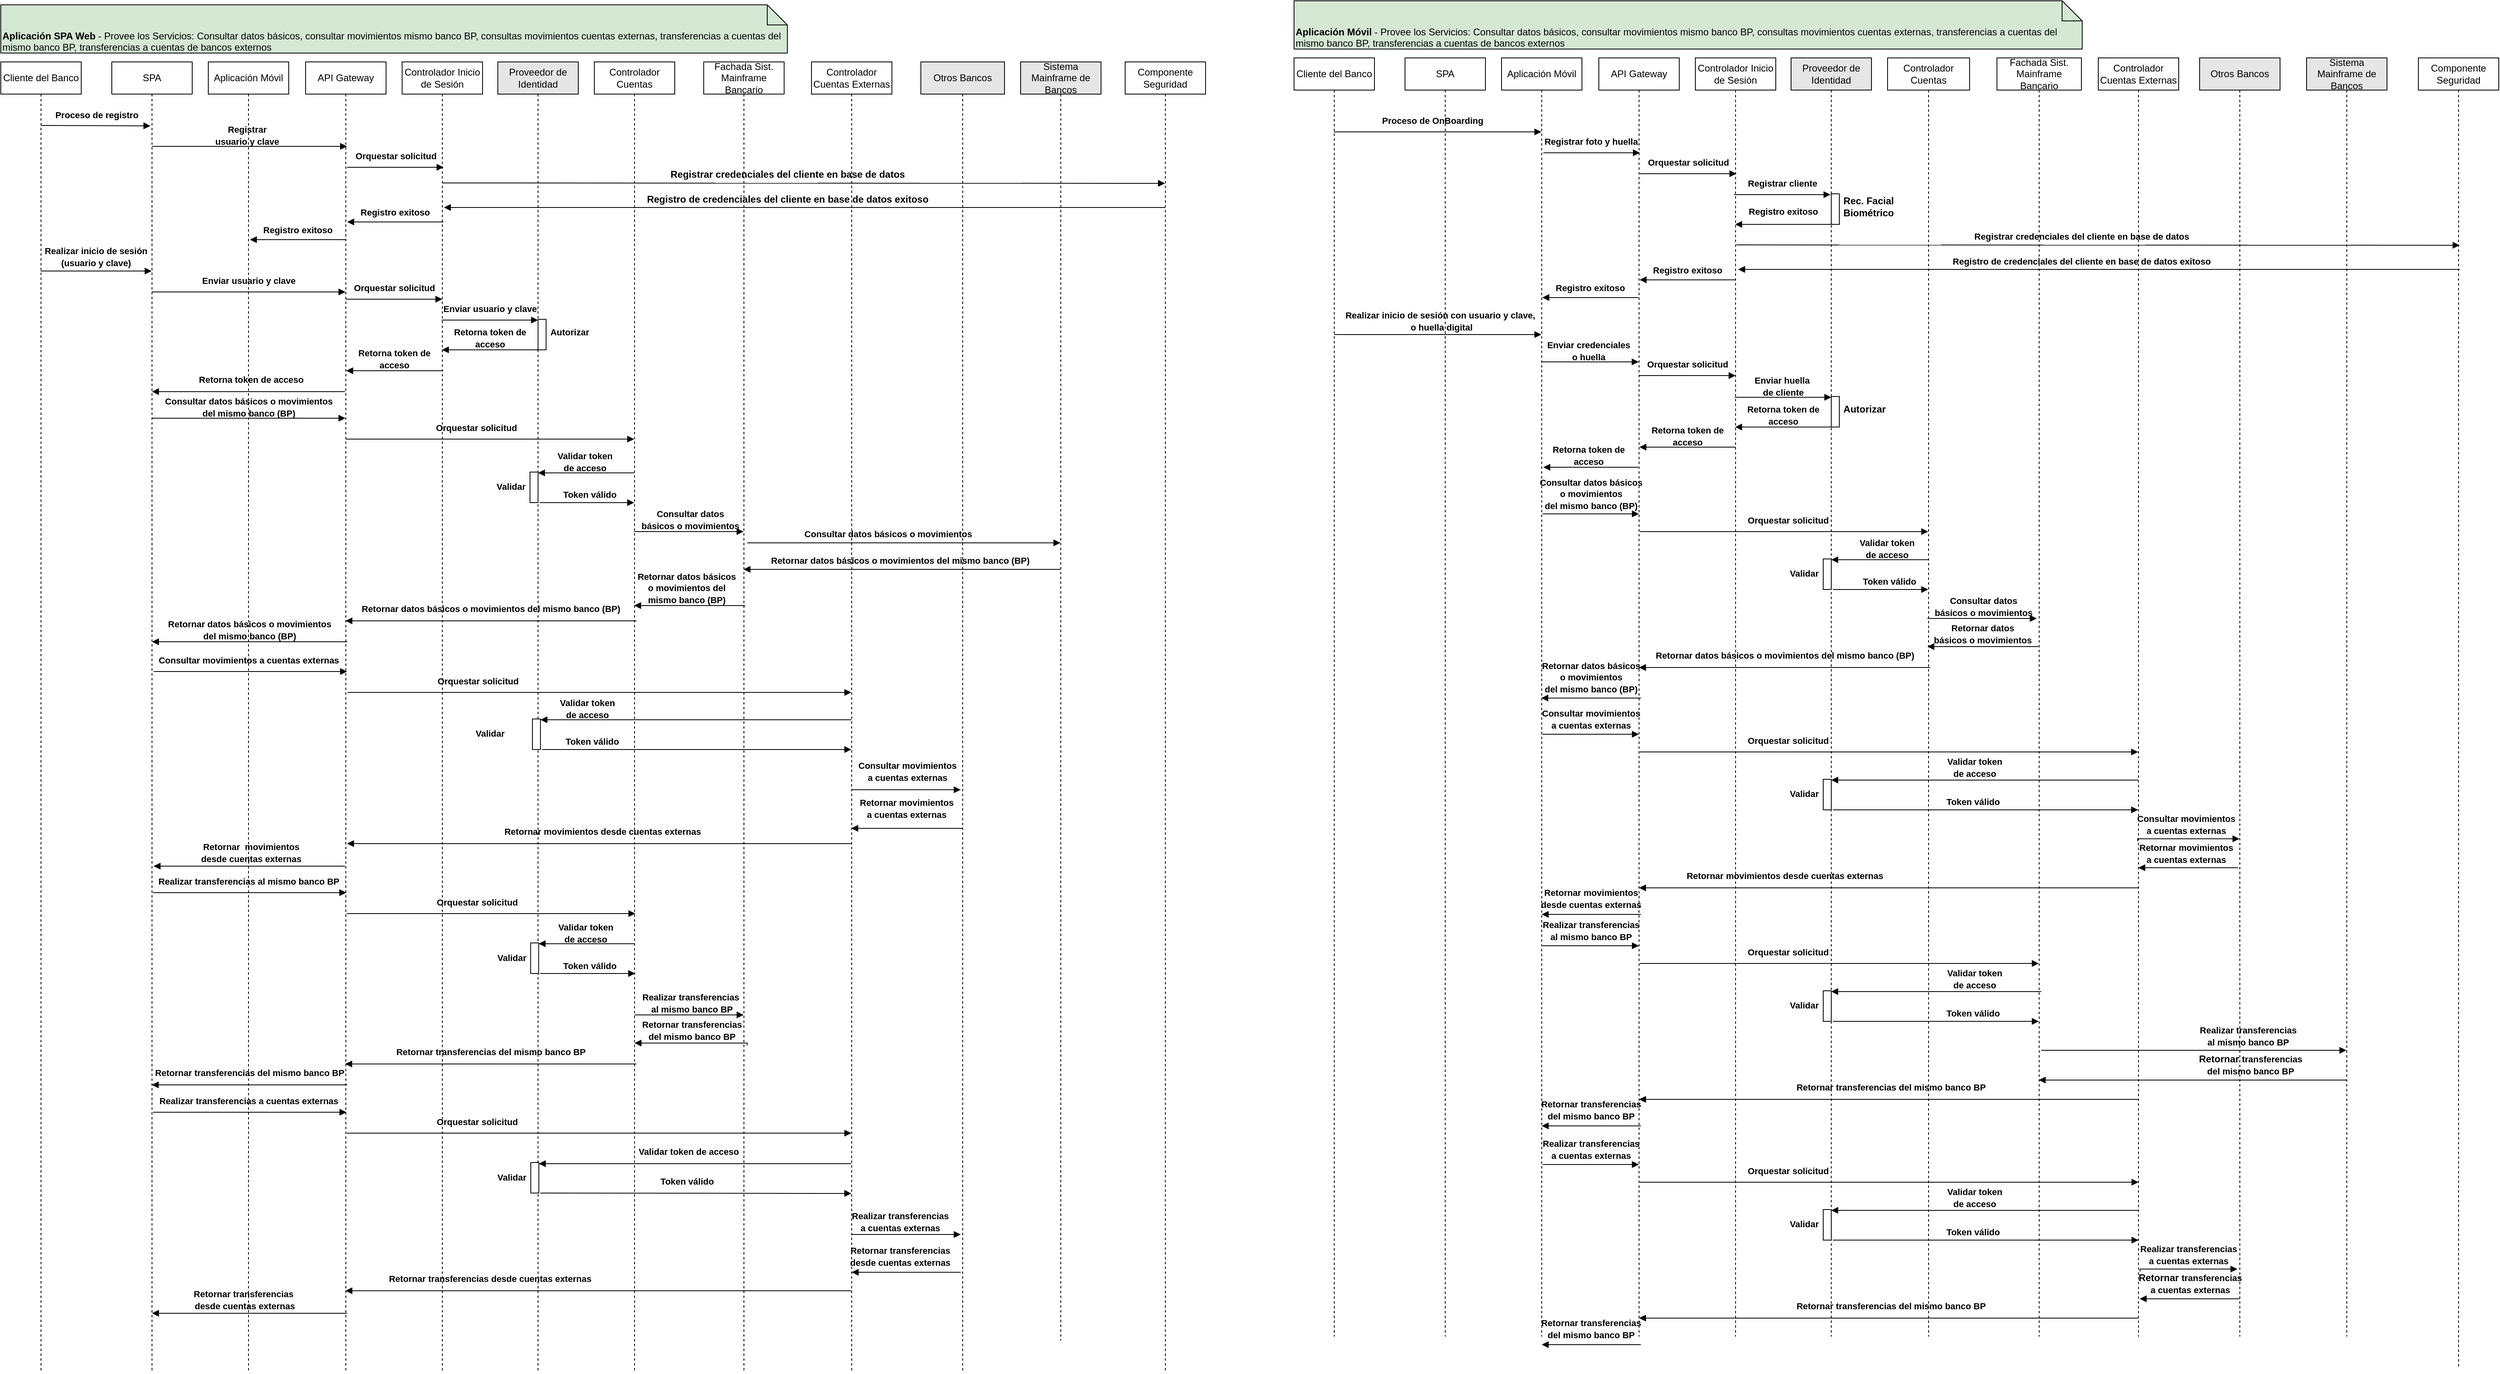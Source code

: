 <mxfile version="21.1.4" type="device">
  <diagram name="Page-1" id="8pZWz4Ub2bEv-lvOfYUN">
    <mxGraphModel dx="1358" dy="777" grid="1" gridSize="10" guides="1" tooltips="1" connect="1" arrows="1" fold="1" page="1" pageScale="1" pageWidth="850" pageHeight="1100" math="0" shadow="0">
      <root>
        <mxCell id="0" />
        <mxCell id="1" parent="0" />
        <mxCell id="wJzrbkA-MwjIekumibuH-19" value="Cliente del Banco" style="shape=umlLifeline;perimeter=lifelinePerimeter;whiteSpace=wrap;html=1;container=1;dropTarget=0;collapsible=0;recursiveResize=0;outlineConnect=0;portConstraint=eastwest;newEdgeStyle={&quot;edgeStyle&quot;:&quot;elbowEdgeStyle&quot;,&quot;elbow&quot;:&quot;vertical&quot;,&quot;curved&quot;:0,&quot;rounded&quot;:0};" vertex="1" parent="1">
          <mxGeometry x="32" y="210" width="100" height="1630" as="geometry" />
        </mxCell>
        <mxCell id="wJzrbkA-MwjIekumibuH-25" value="SPA" style="shape=umlLifeline;perimeter=lifelinePerimeter;whiteSpace=wrap;html=1;container=1;dropTarget=0;collapsible=0;recursiveResize=0;outlineConnect=0;portConstraint=eastwest;newEdgeStyle={&quot;edgeStyle&quot;:&quot;elbowEdgeStyle&quot;,&quot;elbow&quot;:&quot;vertical&quot;,&quot;curved&quot;:0,&quot;rounded&quot;:0};" vertex="1" parent="1">
          <mxGeometry x="170" y="210" width="100" height="1630" as="geometry" />
        </mxCell>
        <mxCell id="wJzrbkA-MwjIekumibuH-26" value="Aplicación Móvil" style="shape=umlLifeline;perimeter=lifelinePerimeter;whiteSpace=wrap;html=1;container=1;dropTarget=0;collapsible=0;recursiveResize=0;outlineConnect=0;portConstraint=eastwest;newEdgeStyle={&quot;edgeStyle&quot;:&quot;elbowEdgeStyle&quot;,&quot;elbow&quot;:&quot;vertical&quot;,&quot;curved&quot;:0,&quot;rounded&quot;:0};" vertex="1" parent="1">
          <mxGeometry x="290" y="210" width="100" height="1630" as="geometry" />
        </mxCell>
        <mxCell id="wJzrbkA-MwjIekumibuH-29" value="Proveedor de Identidad" style="shape=umlLifeline;perimeter=lifelinePerimeter;whiteSpace=wrap;html=1;container=1;dropTarget=0;collapsible=0;recursiveResize=0;outlineConnect=0;portConstraint=eastwest;newEdgeStyle={&quot;edgeStyle&quot;:&quot;elbowEdgeStyle&quot;,&quot;elbow&quot;:&quot;vertical&quot;,&quot;curved&quot;:0,&quot;rounded&quot;:0};fillColor=#E6E6E6;" vertex="1" parent="1">
          <mxGeometry x="650" y="210" width="100" height="1630" as="geometry" />
        </mxCell>
        <mxCell id="wJzrbkA-MwjIekumibuH-58" value="" style="html=1;points=[];perimeter=orthogonalPerimeter;outlineConnect=0;targetShapes=umlLifeline;portConstraint=eastwest;newEdgeStyle={&quot;edgeStyle&quot;:&quot;elbowEdgeStyle&quot;,&quot;elbow&quot;:&quot;vertical&quot;,&quot;curved&quot;:0,&quot;rounded&quot;:0};" vertex="1" parent="wJzrbkA-MwjIekumibuH-29">
          <mxGeometry x="50" y="320" width="10" height="38" as="geometry" />
        </mxCell>
        <mxCell id="wJzrbkA-MwjIekumibuH-95" value="" style="html=1;points=[];perimeter=orthogonalPerimeter;outlineConnect=0;targetShapes=umlLifeline;portConstraint=eastwest;newEdgeStyle={&quot;edgeStyle&quot;:&quot;elbowEdgeStyle&quot;,&quot;elbow&quot;:&quot;vertical&quot;,&quot;curved&quot;:0,&quot;rounded&quot;:0};" vertex="1" parent="wJzrbkA-MwjIekumibuH-29">
          <mxGeometry x="40" y="510" width="10" height="38" as="geometry" />
        </mxCell>
        <mxCell id="wJzrbkA-MwjIekumibuH-30" value="Controlador Cuentas" style="shape=umlLifeline;perimeter=lifelinePerimeter;whiteSpace=wrap;html=1;container=1;dropTarget=0;collapsible=0;recursiveResize=0;outlineConnect=0;portConstraint=eastwest;newEdgeStyle={&quot;edgeStyle&quot;:&quot;elbowEdgeStyle&quot;,&quot;elbow&quot;:&quot;vertical&quot;,&quot;curved&quot;:0,&quot;rounded&quot;:0};" vertex="1" parent="1">
          <mxGeometry x="770" y="210" width="100" height="1630" as="geometry" />
        </mxCell>
        <mxCell id="wJzrbkA-MwjIekumibuH-422" value="" style="html=1;points=[];perimeter=orthogonalPerimeter;outlineConnect=0;targetShapes=umlLifeline;portConstraint=eastwest;newEdgeStyle={&quot;edgeStyle&quot;:&quot;elbowEdgeStyle&quot;,&quot;elbow&quot;:&quot;vertical&quot;,&quot;curved&quot;:0,&quot;rounded&quot;:0};" vertex="1" parent="wJzrbkA-MwjIekumibuH-30">
          <mxGeometry x="-79.25" y="1095.5" width="10" height="38" as="geometry" />
        </mxCell>
        <mxCell id="wJzrbkA-MwjIekumibuH-423" value="&lt;font style=&quot;font-size: 11px;&quot;&gt;Validar token &lt;br&gt;de acceso&lt;/font&gt;" style="text;align=center;fontStyle=1;verticalAlign=middle;spacingLeft=3;spacingRight=3;strokeColor=none;rotatable=0;points=[[0,0.5],[1,0.5]];portConstraint=eastwest;html=1;" vertex="1" parent="wJzrbkA-MwjIekumibuH-30">
          <mxGeometry x="-51.25" y="1069.5" width="80" height="26" as="geometry" />
        </mxCell>
        <mxCell id="wJzrbkA-MwjIekumibuH-424" value="" style="html=1;verticalAlign=bottom;endArrow=block;edgeStyle=elbowEdgeStyle;elbow=vertical;curved=0;rounded=0;" edge="1" parent="wJzrbkA-MwjIekumibuH-30">
          <mxGeometry x="0.004" width="80" relative="1" as="geometry">
            <mxPoint x="50.75" y="1096.5" as="sourcePoint" />
            <mxPoint x="-69.25" y="1096.5" as="targetPoint" />
            <mxPoint as="offset" />
          </mxGeometry>
        </mxCell>
        <mxCell id="wJzrbkA-MwjIekumibuH-425" value="&lt;span style=&quot;font-size: 11px;&quot;&gt;Token válido&lt;/span&gt;" style="text;align=center;fontStyle=1;verticalAlign=middle;spacingLeft=3;spacingRight=3;strokeColor=none;rotatable=0;points=[[0,0.5],[1,0.5]];portConstraint=eastwest;html=1;" vertex="1" parent="wJzrbkA-MwjIekumibuH-30">
          <mxGeometry x="-45.75" y="1110.5" width="80" height="26" as="geometry" />
        </mxCell>
        <mxCell id="wJzrbkA-MwjIekumibuH-426" value="" style="html=1;verticalAlign=bottom;endArrow=block;edgeStyle=elbowEdgeStyle;elbow=vertical;curved=0;rounded=0;" edge="1" parent="wJzrbkA-MwjIekumibuH-30">
          <mxGeometry x="0.004" width="80" relative="1" as="geometry">
            <mxPoint x="-67.25" y="1133.5" as="sourcePoint" />
            <mxPoint x="50.75" y="1133.5" as="targetPoint" />
            <mxPoint as="offset" />
            <Array as="points" />
          </mxGeometry>
        </mxCell>
        <mxCell id="wJzrbkA-MwjIekumibuH-427" value="&lt;font style=&quot;font-size: 11px;&quot;&gt;Validar&lt;/font&gt;" style="text;align=center;fontStyle=1;verticalAlign=middle;spacingLeft=3;spacingRight=3;strokeColor=none;rotatable=0;points=[[0,0.5],[1,0.5]];portConstraint=eastwest;html=1;" vertex="1" parent="wJzrbkA-MwjIekumibuH-30">
          <mxGeometry x="-143.25" y="1100.5" width="80" height="26" as="geometry" />
        </mxCell>
        <mxCell id="wJzrbkA-MwjIekumibuH-432" value="" style="html=1;points=[];perimeter=orthogonalPerimeter;outlineConnect=0;targetShapes=umlLifeline;portConstraint=eastwest;newEdgeStyle={&quot;edgeStyle&quot;:&quot;elbowEdgeStyle&quot;,&quot;elbow&quot;:&quot;vertical&quot;,&quot;curved&quot;:0,&quot;rounded&quot;:0};" vertex="1" parent="wJzrbkA-MwjIekumibuH-30">
          <mxGeometry x="-79" y="1368.5" width="10" height="38" as="geometry" />
        </mxCell>
        <mxCell id="wJzrbkA-MwjIekumibuH-433" value="&lt;font style=&quot;font-size: 11px;&quot;&gt;Validar token de acceso&lt;/font&gt;" style="text;align=center;fontStyle=1;verticalAlign=middle;spacingLeft=3;spacingRight=3;strokeColor=none;rotatable=0;points=[[0,0.5],[1,0.5]];portConstraint=eastwest;html=1;" vertex="1" parent="wJzrbkA-MwjIekumibuH-30">
          <mxGeometry x="77" y="1341.5" width="80" height="26" as="geometry" />
        </mxCell>
        <mxCell id="wJzrbkA-MwjIekumibuH-434" value="" style="html=1;verticalAlign=bottom;endArrow=block;edgeStyle=elbowEdgeStyle;elbow=vertical;curved=0;rounded=0;" edge="1" parent="wJzrbkA-MwjIekumibuH-30">
          <mxGeometry x="0.004" width="80" relative="1" as="geometry">
            <mxPoint x="319.5" y="1370" as="sourcePoint" />
            <mxPoint x="-69" y="1369.5" as="targetPoint" />
            <mxPoint as="offset" />
          </mxGeometry>
        </mxCell>
        <mxCell id="wJzrbkA-MwjIekumibuH-435" value="&lt;span style=&quot;font-size: 11px;&quot;&gt;Token válido&lt;/span&gt;" style="text;align=center;fontStyle=1;verticalAlign=middle;spacingLeft=3;spacingRight=3;strokeColor=none;rotatable=0;points=[[0,0.5],[1,0.5]];portConstraint=eastwest;html=1;" vertex="1" parent="wJzrbkA-MwjIekumibuH-30">
          <mxGeometry x="74.5" y="1378.5" width="80" height="26" as="geometry" />
        </mxCell>
        <mxCell id="wJzrbkA-MwjIekumibuH-436" value="" style="html=1;verticalAlign=bottom;endArrow=block;edgeStyle=elbowEdgeStyle;elbow=vertical;curved=0;rounded=0;" edge="1" parent="wJzrbkA-MwjIekumibuH-30">
          <mxGeometry x="0.004" width="80" relative="1" as="geometry">
            <mxPoint x="-67" y="1406.5" as="sourcePoint" />
            <mxPoint x="319.5" y="1407" as="targetPoint" />
            <mxPoint as="offset" />
            <Array as="points" />
          </mxGeometry>
        </mxCell>
        <mxCell id="wJzrbkA-MwjIekumibuH-437" value="&lt;font style=&quot;font-size: 11px;&quot;&gt;Validar&lt;/font&gt;" style="text;align=center;fontStyle=1;verticalAlign=middle;spacingLeft=3;spacingRight=3;strokeColor=none;rotatable=0;points=[[0,0.5],[1,0.5]];portConstraint=eastwest;html=1;" vertex="1" parent="wJzrbkA-MwjIekumibuH-30">
          <mxGeometry x="-143" y="1373.5" width="80" height="26" as="geometry" />
        </mxCell>
        <mxCell id="wJzrbkA-MwjIekumibuH-442" value="&lt;font style=&quot;font-size: 11px;&quot;&gt;Realizar transferencias a cuentas externas&lt;/font&gt;" style="text;align=center;fontStyle=1;verticalAlign=middle;spacingLeft=3;spacingRight=3;strokeColor=none;rotatable=0;points=[[0,0.5],[1,0.5]];portConstraint=eastwest;html=1;" vertex="1" parent="wJzrbkA-MwjIekumibuH-30">
          <mxGeometry x="-539.75" y="1279" width="220" height="26" as="geometry" />
        </mxCell>
        <mxCell id="wJzrbkA-MwjIekumibuH-443" value="" style="html=1;verticalAlign=bottom;endArrow=block;edgeStyle=elbowEdgeStyle;elbow=vertical;curved=0;rounded=0;" edge="1" parent="wJzrbkA-MwjIekumibuH-30">
          <mxGeometry x="0.004" width="80" relative="1" as="geometry">
            <mxPoint x="-548.75" y="1306" as="sourcePoint" />
            <mxPoint x="-308.25" y="1306" as="targetPoint" />
            <mxPoint as="offset" />
          </mxGeometry>
        </mxCell>
        <mxCell id="wJzrbkA-MwjIekumibuH-444" value="&lt;font style=&quot;font-size: 11px;&quot;&gt;Orquestar solicitud&lt;/font&gt;" style="text;align=center;fontStyle=1;verticalAlign=middle;spacingLeft=3;spacingRight=3;strokeColor=none;rotatable=0;points=[[0,0.5],[1,0.5]];portConstraint=eastwest;html=1;" vertex="1" parent="wJzrbkA-MwjIekumibuH-30">
          <mxGeometry x="-185.75" y="1305" width="80" height="26" as="geometry" />
        </mxCell>
        <mxCell id="wJzrbkA-MwjIekumibuH-445" value="" style="html=1;verticalAlign=bottom;endArrow=block;edgeStyle=elbowEdgeStyle;elbow=vertical;curved=0;rounded=0;" edge="1" parent="wJzrbkA-MwjIekumibuH-30">
          <mxGeometry x="0.004" width="80" relative="1" as="geometry">
            <mxPoint x="-307.75" y="1332" as="sourcePoint" />
            <mxPoint x="319.5" y="1332" as="targetPoint" />
            <mxPoint as="offset" />
          </mxGeometry>
        </mxCell>
        <mxCell id="wJzrbkA-MwjIekumibuH-446" value="&lt;font style=&quot;font-size: 11px;&quot;&gt;Retornar transferencias desde cuentas externas&lt;/font&gt;" style="text;align=center;fontStyle=1;verticalAlign=middle;spacingLeft=3;spacingRight=3;strokeColor=none;rotatable=0;points=[[0,0.5],[1,0.5]];portConstraint=eastwest;html=1;" vertex="1" parent="wJzrbkA-MwjIekumibuH-30">
          <mxGeometry x="-300" y="1500" width="340" height="26" as="geometry" />
        </mxCell>
        <mxCell id="wJzrbkA-MwjIekumibuH-447" value="" style="html=1;verticalAlign=bottom;endArrow=block;edgeStyle=elbowEdgeStyle;elbow=vertical;curved=0;rounded=0;" edge="1" parent="wJzrbkA-MwjIekumibuH-30">
          <mxGeometry x="0.004" width="80" relative="1" as="geometry">
            <mxPoint x="319.5" y="1528" as="sourcePoint" />
            <mxPoint x="-309.5" y="1528" as="targetPoint" />
            <mxPoint as="offset" />
            <Array as="points">
              <mxPoint x="12" y="1528" />
              <mxPoint x="52" y="1519" />
            </Array>
          </mxGeometry>
        </mxCell>
        <mxCell id="wJzrbkA-MwjIekumibuH-448" value="&lt;font style=&quot;font-size: 11px;&quot;&gt;Retornar transferencias&amp;nbsp;&lt;br&gt;desde cuentas externas&lt;/font&gt;" style="text;align=center;fontStyle=1;verticalAlign=middle;spacingLeft=3;spacingRight=3;strokeColor=none;rotatable=0;points=[[0,0.5],[1,0.5]];portConstraint=eastwest;html=1;" vertex="1" parent="wJzrbkA-MwjIekumibuH-30">
          <mxGeometry x="-550" y="1526" width="230" height="26" as="geometry" />
        </mxCell>
        <mxCell id="wJzrbkA-MwjIekumibuH-449" value="" style="html=1;verticalAlign=bottom;endArrow=block;edgeStyle=elbowEdgeStyle;elbow=vertical;curved=0;rounded=0;" edge="1" parent="wJzrbkA-MwjIekumibuH-30">
          <mxGeometry x="0.004" width="80" relative="1" as="geometry">
            <mxPoint x="-307.25" y="1556" as="sourcePoint" />
            <mxPoint x="-550" y="1556" as="targetPoint" />
            <mxPoint as="offset" />
            <Array as="points">
              <mxPoint x="-347.75" y="1556" />
              <mxPoint x="-307.75" y="1547" />
            </Array>
          </mxGeometry>
        </mxCell>
        <mxCell id="wJzrbkA-MwjIekumibuH-33" value="API Gateway" style="shape=umlLifeline;perimeter=lifelinePerimeter;whiteSpace=wrap;html=1;container=1;dropTarget=0;collapsible=0;recursiveResize=0;outlineConnect=0;portConstraint=eastwest;newEdgeStyle={&quot;edgeStyle&quot;:&quot;elbowEdgeStyle&quot;,&quot;elbow&quot;:&quot;vertical&quot;,&quot;curved&quot;:0,&quot;rounded&quot;:0};" vertex="1" parent="1">
          <mxGeometry x="411" y="210" width="100" height="1630" as="geometry" />
        </mxCell>
        <mxCell id="wJzrbkA-MwjIekumibuH-34" value="Controlador Inicio de Sesión" style="shape=umlLifeline;perimeter=lifelinePerimeter;whiteSpace=wrap;html=1;container=1;dropTarget=0;collapsible=0;recursiveResize=0;outlineConnect=0;portConstraint=eastwest;newEdgeStyle={&quot;edgeStyle&quot;:&quot;elbowEdgeStyle&quot;,&quot;elbow&quot;:&quot;vertical&quot;,&quot;curved&quot;:0,&quot;rounded&quot;:0};" vertex="1" parent="1">
          <mxGeometry x="531" y="210" width="100" height="1630" as="geometry" />
        </mxCell>
        <mxCell id="wJzrbkA-MwjIekumibuH-37" value="" style="html=1;verticalAlign=bottom;endArrow=block;edgeStyle=elbowEdgeStyle;elbow=vertical;curved=0;rounded=0;" edge="1" parent="1">
          <mxGeometry x="0.004" width="80" relative="1" as="geometry">
            <mxPoint x="81.5" y="470" as="sourcePoint" />
            <mxPoint x="219.5" y="470" as="targetPoint" />
            <mxPoint as="offset" />
          </mxGeometry>
        </mxCell>
        <mxCell id="wJzrbkA-MwjIekumibuH-51" value="&lt;font style=&quot;font-size: 11px;&quot;&gt;Realizar inicio de sesión&lt;br&gt;(usuario y clave)&lt;br&gt;&lt;/font&gt;" style="text;align=center;fontStyle=1;verticalAlign=middle;spacingLeft=3;spacingRight=3;strokeColor=none;rotatable=0;points=[[0,0.5],[1,0.5]];portConstraint=eastwest;html=1;" vertex="1" parent="1">
          <mxGeometry x="90" y="439" width="120" height="26" as="geometry" />
        </mxCell>
        <mxCell id="wJzrbkA-MwjIekumibuH-52" value="&lt;font style=&quot;font-size: 11px;&quot;&gt;Enviar usuario y clave&lt;/font&gt;" style="text;align=center;fontStyle=1;verticalAlign=middle;spacingLeft=3;spacingRight=3;strokeColor=none;rotatable=0;points=[[0,0.5],[1,0.5]];portConstraint=eastwest;html=1;" vertex="1" parent="1">
          <mxGeometry x="240" y="469" width="200" height="26" as="geometry" />
        </mxCell>
        <mxCell id="wJzrbkA-MwjIekumibuH-53" value="" style="html=1;verticalAlign=bottom;endArrow=block;edgeStyle=elbowEdgeStyle;elbow=vertical;curved=0;rounded=0;" edge="1" parent="1">
          <mxGeometry x="0.004" width="80" relative="1" as="geometry">
            <mxPoint x="220" y="496" as="sourcePoint" />
            <mxPoint x="460.5" y="496" as="targetPoint" />
            <mxPoint as="offset" />
          </mxGeometry>
        </mxCell>
        <mxCell id="wJzrbkA-MwjIekumibuH-54" value="&lt;font style=&quot;font-size: 11px;&quot;&gt;Orquestar solicitud&lt;/font&gt;" style="text;align=center;fontStyle=1;verticalAlign=middle;spacingLeft=3;spacingRight=3;strokeColor=none;rotatable=0;points=[[0,0.5],[1,0.5]];portConstraint=eastwest;html=1;" vertex="1" parent="1">
          <mxGeometry x="481" y="478" width="80" height="26" as="geometry" />
        </mxCell>
        <mxCell id="wJzrbkA-MwjIekumibuH-55" value="" style="html=1;verticalAlign=bottom;endArrow=block;edgeStyle=elbowEdgeStyle;elbow=vertical;curved=0;rounded=0;" edge="1" parent="1">
          <mxGeometry x="0.004" width="80" relative="1" as="geometry">
            <mxPoint x="461" y="505" as="sourcePoint" />
            <mxPoint x="581" y="505" as="targetPoint" />
            <mxPoint as="offset" />
          </mxGeometry>
        </mxCell>
        <mxCell id="wJzrbkA-MwjIekumibuH-56" value="&lt;font style=&quot;font-size: 11px;&quot;&gt;Enviar usuario y clave&lt;/font&gt;" style="text;align=center;fontStyle=1;verticalAlign=middle;spacingLeft=3;spacingRight=3;strokeColor=none;rotatable=0;points=[[0,0.5],[1,0.5]];portConstraint=eastwest;html=1;" vertex="1" parent="1">
          <mxGeometry x="600" y="504" width="80" height="26" as="geometry" />
        </mxCell>
        <mxCell id="wJzrbkA-MwjIekumibuH-57" value="" style="html=1;verticalAlign=bottom;endArrow=block;edgeStyle=elbowEdgeStyle;elbow=vertical;curved=0;rounded=0;" edge="1" parent="1">
          <mxGeometry x="0.004" width="80" relative="1" as="geometry">
            <mxPoint x="580" y="531" as="sourcePoint" />
            <mxPoint x="700" y="531" as="targetPoint" />
            <mxPoint as="offset" />
          </mxGeometry>
        </mxCell>
        <mxCell id="wJzrbkA-MwjIekumibuH-62" value="&lt;font style=&quot;font-size: 11px;&quot;&gt;Retorna token de &lt;br&gt;acceso&lt;/font&gt;" style="text;align=center;fontStyle=1;verticalAlign=middle;spacingLeft=3;spacingRight=3;strokeColor=none;rotatable=0;points=[[0,0.5],[1,0.5]];portConstraint=eastwest;html=1;" vertex="1" parent="1">
          <mxGeometry x="600" y="540" width="80" height="26" as="geometry" />
        </mxCell>
        <mxCell id="wJzrbkA-MwjIekumibuH-63" value="" style="html=1;verticalAlign=bottom;endArrow=block;edgeStyle=elbowEdgeStyle;elbow=vertical;curved=0;rounded=0;" edge="1" parent="1">
          <mxGeometry x="0.004" width="80" relative="1" as="geometry">
            <mxPoint x="700" y="568" as="sourcePoint" />
            <mxPoint x="580.5" y="568" as="targetPoint" />
            <mxPoint as="offset" />
            <Array as="points">
              <mxPoint x="660" y="568" />
              <mxPoint x="700" y="559" />
            </Array>
          </mxGeometry>
        </mxCell>
        <mxCell id="wJzrbkA-MwjIekumibuH-64" value="&lt;font style=&quot;font-size: 11px;&quot;&gt;Retorna token de &lt;br&gt;acceso&lt;/font&gt;" style="text;align=center;fontStyle=1;verticalAlign=middle;spacingLeft=3;spacingRight=3;strokeColor=none;rotatable=0;points=[[0,0.5],[1,0.5]];portConstraint=eastwest;html=1;" vertex="1" parent="1">
          <mxGeometry x="480.5" y="566" width="80" height="26" as="geometry" />
        </mxCell>
        <mxCell id="wJzrbkA-MwjIekumibuH-65" value="" style="html=1;verticalAlign=bottom;endArrow=block;edgeStyle=elbowEdgeStyle;elbow=vertical;curved=0;rounded=0;" edge="1" parent="1">
          <mxGeometry x="0.004" width="80" relative="1" as="geometry">
            <mxPoint x="581" y="594" as="sourcePoint" />
            <mxPoint x="461.5" y="594" as="targetPoint" />
            <mxPoint as="offset" />
            <Array as="points">
              <mxPoint x="540.5" y="594" />
              <mxPoint x="580.5" y="585" />
            </Array>
          </mxGeometry>
        </mxCell>
        <mxCell id="wJzrbkA-MwjIekumibuH-66" value="&lt;font style=&quot;font-size: 11px;&quot;&gt;Retorna token de acceso&lt;/font&gt;" style="text;align=center;fontStyle=1;verticalAlign=middle;spacingLeft=3;spacingRight=3;strokeColor=none;rotatable=0;points=[[0,0.5],[1,0.5]];portConstraint=eastwest;html=1;" vertex="1" parent="1">
          <mxGeometry x="263" y="592" width="160" height="26" as="geometry" />
        </mxCell>
        <mxCell id="wJzrbkA-MwjIekumibuH-67" value="" style="html=1;verticalAlign=bottom;endArrow=block;edgeStyle=elbowEdgeStyle;elbow=vertical;curved=0;rounded=0;" edge="1" parent="1">
          <mxGeometry x="0.004" width="80" relative="1" as="geometry">
            <mxPoint x="460" y="620" as="sourcePoint" />
            <mxPoint x="220" y="620" as="targetPoint" />
            <mxPoint as="offset" />
            <Array as="points">
              <mxPoint x="420" y="620" />
              <mxPoint x="460" y="611" />
            </Array>
          </mxGeometry>
        </mxCell>
        <mxCell id="wJzrbkA-MwjIekumibuH-68" value="&lt;font style=&quot;font-size: 11px;&quot;&gt;Autorizar&lt;/font&gt;" style="text;align=center;fontStyle=1;verticalAlign=middle;spacingLeft=3;spacingRight=3;strokeColor=none;rotatable=0;points=[[0,0.5],[1,0.5]];portConstraint=eastwest;html=1;" vertex="1" parent="1">
          <mxGeometry x="699" y="533" width="80" height="26" as="geometry" />
        </mxCell>
        <mxCell id="wJzrbkA-MwjIekumibuH-71" value="&lt;font style=&quot;font-size: 11px;&quot;&gt;Consultar datos básicos o movimientos&lt;br style=&quot;border-color: var(--border-color);&quot;&gt;del mismo banco (BP)&lt;/font&gt;" style="text;align=center;fontStyle=1;verticalAlign=middle;spacingLeft=3;spacingRight=3;strokeColor=none;rotatable=0;points=[[0,0.5],[1,0.5]];portConstraint=eastwest;html=1;" vertex="1" parent="1">
          <mxGeometry x="270" y="626" width="140" height="26" as="geometry" />
        </mxCell>
        <mxCell id="wJzrbkA-MwjIekumibuH-72" value="" style="html=1;verticalAlign=bottom;endArrow=block;edgeStyle=elbowEdgeStyle;elbow=vertical;curved=0;rounded=0;" edge="1" parent="1">
          <mxGeometry x="0.004" width="80" relative="1" as="geometry">
            <mxPoint x="220" y="653" as="sourcePoint" />
            <mxPoint x="460.5" y="653" as="targetPoint" />
            <mxPoint as="offset" />
          </mxGeometry>
        </mxCell>
        <mxCell id="wJzrbkA-MwjIekumibuH-77" value="Fachada Sist. Mainframe Bancario" style="shape=umlLifeline;perimeter=lifelinePerimeter;whiteSpace=wrap;html=1;container=1;dropTarget=0;collapsible=0;recursiveResize=0;outlineConnect=0;portConstraint=eastwest;newEdgeStyle={&quot;edgeStyle&quot;:&quot;elbowEdgeStyle&quot;,&quot;elbow&quot;:&quot;vertical&quot;,&quot;curved&quot;:0,&quot;rounded&quot;:0};" vertex="1" parent="1">
          <mxGeometry x="906" y="210" width="100" height="1630" as="geometry" />
        </mxCell>
        <mxCell id="wJzrbkA-MwjIekumibuH-79" value="&lt;font style=&quot;font-size: 11px;&quot;&gt;Consultar datos &lt;br&gt;básicos o movimientos&lt;/font&gt;" style="text;align=center;fontStyle=1;verticalAlign=middle;spacingLeft=3;spacingRight=3;strokeColor=none;rotatable=0;points=[[0,0.5],[1,0.5]];portConstraint=eastwest;html=1;" vertex="1" parent="1">
          <mxGeometry x="848.5" y="766" width="80" height="26" as="geometry" />
        </mxCell>
        <mxCell id="wJzrbkA-MwjIekumibuH-80" value="" style="html=1;verticalAlign=bottom;endArrow=block;edgeStyle=elbowEdgeStyle;elbow=vertical;curved=0;rounded=0;" edge="1" parent="1">
          <mxGeometry x="0.004" width="80" relative="1" as="geometry">
            <mxPoint x="819.5" y="794" as="sourcePoint" />
            <mxPoint x="955.5" y="794" as="targetPoint" />
            <mxPoint as="offset" />
          </mxGeometry>
        </mxCell>
        <mxCell id="wJzrbkA-MwjIekumibuH-81" value="&#xa;&lt;span style=&quot;color: rgb(0, 0, 0); font-family: Helvetica; font-size: 11px; font-style: normal; font-variant-ligatures: normal; font-variant-caps: normal; font-weight: 700; letter-spacing: normal; orphans: 2; text-align: center; text-indent: 0px; text-transform: none; widows: 2; word-spacing: 0px; -webkit-text-stroke-width: 0px; background-color: rgb(251, 251, 251); text-decoration-thickness: initial; text-decoration-style: initial; text-decoration-color: initial; float: none; display: inline !important;&quot;&gt;Retornar datos básicos o movimientos del mismo banco (BP)&lt;/span&gt;&#xa;&#xa;" style="text;align=center;fontStyle=1;verticalAlign=middle;spacingLeft=3;spacingRight=3;strokeColor=none;rotatable=0;points=[[0,0.5],[1,0.5]];portConstraint=eastwest;html=1;" vertex="1" parent="1">
          <mxGeometry x="1110" y="824" width="80" height="26" as="geometry" />
        </mxCell>
        <mxCell id="wJzrbkA-MwjIekumibuH-82" value="" style="html=1;verticalAlign=bottom;endArrow=block;edgeStyle=elbowEdgeStyle;elbow=vertical;curved=0;rounded=0;" edge="1" parent="1">
          <mxGeometry x="0.004" width="80" relative="1" as="geometry">
            <mxPoint x="957.5" y="886" as="sourcePoint" />
            <mxPoint x="819.5" y="886" as="targetPoint" />
            <mxPoint as="offset" />
            <Array as="points">
              <mxPoint x="917" y="886" />
              <mxPoint x="957" y="877" />
            </Array>
          </mxGeometry>
        </mxCell>
        <mxCell id="wJzrbkA-MwjIekumibuH-83" value="&lt;span style=&quot;font-size: 11px;&quot;&gt;Retornar datos básicos o movimientos del mismo banco (BP)&lt;/span&gt;" style="text;align=center;fontStyle=1;verticalAlign=middle;spacingLeft=3;spacingRight=3;strokeColor=none;rotatable=0;points=[[0,0.5],[1,0.5]];portConstraint=eastwest;html=1;" vertex="1" parent="1">
          <mxGeometry x="601" y="877" width="80" height="26" as="geometry" />
        </mxCell>
        <mxCell id="wJzrbkA-MwjIekumibuH-84" value="" style="html=1;verticalAlign=bottom;endArrow=block;edgeStyle=elbowEdgeStyle;elbow=vertical;curved=0;rounded=0;" edge="1" parent="1">
          <mxGeometry x="0.004" width="80" relative="1" as="geometry">
            <mxPoint x="822.5" y="905" as="sourcePoint" />
            <mxPoint x="460.5" y="905" as="targetPoint" />
            <mxPoint as="offset" />
            <Array as="points">
              <mxPoint x="782" y="905" />
              <mxPoint x="822" y="896" />
            </Array>
          </mxGeometry>
        </mxCell>
        <mxCell id="wJzrbkA-MwjIekumibuH-85" value="&lt;font style=&quot;font-size: 11px;&quot;&gt;Retornar datos básicos o movimientos &lt;br&gt;del mismo banco (BP)&lt;/font&gt;" style="text;align=center;fontStyle=1;verticalAlign=middle;spacingLeft=3;spacingRight=3;strokeColor=none;rotatable=0;points=[[0,0.5],[1,0.5]];portConstraint=eastwest;html=1;" vertex="1" parent="1">
          <mxGeometry x="301.25" y="903" width="80" height="26" as="geometry" />
        </mxCell>
        <mxCell id="wJzrbkA-MwjIekumibuH-86" value="" style="html=1;verticalAlign=bottom;endArrow=block;edgeStyle=elbowEdgeStyle;elbow=vertical;curved=0;rounded=0;" edge="1" parent="1">
          <mxGeometry x="0.004" width="80" relative="1" as="geometry">
            <mxPoint x="462.75" y="931" as="sourcePoint" />
            <mxPoint x="220" y="931" as="targetPoint" />
            <mxPoint as="offset" />
            <Array as="points">
              <mxPoint x="422.25" y="931" />
              <mxPoint x="462.25" y="922" />
            </Array>
          </mxGeometry>
        </mxCell>
        <mxCell id="wJzrbkA-MwjIekumibuH-87" value="&lt;font style=&quot;font-size: 11px;&quot;&gt;Orquestar solicitud&lt;/font&gt;" style="text;align=center;fontStyle=1;verticalAlign=middle;spacingLeft=3;spacingRight=3;strokeColor=none;rotatable=0;points=[[0,0.5],[1,0.5]];portConstraint=eastwest;html=1;" vertex="1" parent="1">
          <mxGeometry x="583" y="652" width="80" height="26" as="geometry" />
        </mxCell>
        <mxCell id="wJzrbkA-MwjIekumibuH-88" value="" style="html=1;verticalAlign=bottom;endArrow=block;edgeStyle=elbowEdgeStyle;elbow=vertical;curved=0;rounded=0;" edge="1" parent="1">
          <mxGeometry x="0.004" width="80" relative="1" as="geometry">
            <mxPoint x="461" y="679" as="sourcePoint" />
            <mxPoint x="819.5" y="679" as="targetPoint" />
            <mxPoint as="offset" />
          </mxGeometry>
        </mxCell>
        <mxCell id="wJzrbkA-MwjIekumibuH-89" value="&lt;font style=&quot;font-size: 11px;&quot;&gt;Validar token &lt;br&gt;de acceso&lt;/font&gt;" style="text;align=center;fontStyle=1;verticalAlign=middle;spacingLeft=3;spacingRight=3;strokeColor=none;rotatable=0;points=[[0,0.5],[1,0.5]];portConstraint=eastwest;html=1;" vertex="1" parent="1">
          <mxGeometry x="718" y="694" width="80" height="26" as="geometry" />
        </mxCell>
        <mxCell id="wJzrbkA-MwjIekumibuH-90" value="" style="html=1;verticalAlign=bottom;endArrow=block;edgeStyle=elbowEdgeStyle;elbow=vertical;curved=0;rounded=0;" edge="1" parent="1">
          <mxGeometry x="0.004" width="80" relative="1" as="geometry">
            <mxPoint x="819.5" y="721" as="sourcePoint" />
            <mxPoint x="700" y="721" as="targetPoint" />
            <mxPoint as="offset" />
          </mxGeometry>
        </mxCell>
        <mxCell id="wJzrbkA-MwjIekumibuH-93" value="&lt;span style=&quot;font-size: 11px;&quot;&gt;Token válido&lt;/span&gt;" style="text;align=center;fontStyle=1;verticalAlign=middle;spacingLeft=3;spacingRight=3;strokeColor=none;rotatable=0;points=[[0,0.5],[1,0.5]];portConstraint=eastwest;html=1;" vertex="1" parent="1">
          <mxGeometry x="723.5" y="735" width="80" height="26" as="geometry" />
        </mxCell>
        <mxCell id="wJzrbkA-MwjIekumibuH-94" value="" style="html=1;verticalAlign=bottom;endArrow=block;edgeStyle=elbowEdgeStyle;elbow=vertical;curved=0;rounded=0;" edge="1" parent="1">
          <mxGeometry x="0.004" width="80" relative="1" as="geometry">
            <mxPoint x="702" y="758" as="sourcePoint" />
            <mxPoint x="819.5" y="758" as="targetPoint" />
            <mxPoint as="offset" />
            <Array as="points" />
          </mxGeometry>
        </mxCell>
        <mxCell id="wJzrbkA-MwjIekumibuH-96" value="&lt;font style=&quot;font-size: 11px;&quot;&gt;Validar&lt;/font&gt;" style="text;align=center;fontStyle=1;verticalAlign=middle;spacingLeft=3;spacingRight=3;strokeColor=none;rotatable=0;points=[[0,0.5],[1,0.5]];portConstraint=eastwest;html=1;" vertex="1" parent="1">
          <mxGeometry x="626" y="725" width="80" height="26" as="geometry" />
        </mxCell>
        <mxCell id="wJzrbkA-MwjIekumibuH-121" value="&lt;b&gt;Aplicación SPA Web&amp;nbsp;&lt;/b&gt;- Provee los Servicios: Consultar datos básicos, consultar movimientos mismo banco BP, consultas movimientos cuentas externas, transferencias a cuentas del mismo banco BP, transferencias a cuentas de bancos externos&amp;nbsp;" style="shape=note2;boundedLbl=1;whiteSpace=wrap;html=1;size=25;verticalAlign=top;align=left;fillColor=#D5E8D4;" vertex="1" parent="1">
          <mxGeometry x="32" y="139" width="978" height="60" as="geometry" />
        </mxCell>
        <mxCell id="wJzrbkA-MwjIekumibuH-122" value="Cliente del Banco" style="shape=umlLifeline;perimeter=lifelinePerimeter;whiteSpace=wrap;html=1;container=1;dropTarget=0;collapsible=0;recursiveResize=0;outlineConnect=0;portConstraint=eastwest;newEdgeStyle={&quot;edgeStyle&quot;:&quot;elbowEdgeStyle&quot;,&quot;elbow&quot;:&quot;vertical&quot;,&quot;curved&quot;:0,&quot;rounded&quot;:0};" vertex="1" parent="1">
          <mxGeometry x="1640" y="205" width="100" height="1590" as="geometry" />
        </mxCell>
        <mxCell id="wJzrbkA-MwjIekumibuH-123" value="SPA" style="shape=umlLifeline;perimeter=lifelinePerimeter;whiteSpace=wrap;html=1;container=1;dropTarget=0;collapsible=0;recursiveResize=0;outlineConnect=0;portConstraint=eastwest;newEdgeStyle={&quot;edgeStyle&quot;:&quot;elbowEdgeStyle&quot;,&quot;elbow&quot;:&quot;vertical&quot;,&quot;curved&quot;:0,&quot;rounded&quot;:0};" vertex="1" parent="1">
          <mxGeometry x="1778" y="205" width="100" height="1590" as="geometry" />
        </mxCell>
        <mxCell id="wJzrbkA-MwjIekumibuH-124" value="Aplicación Móvil" style="shape=umlLifeline;perimeter=lifelinePerimeter;whiteSpace=wrap;html=1;container=1;dropTarget=0;collapsible=0;recursiveResize=0;outlineConnect=0;portConstraint=eastwest;newEdgeStyle={&quot;edgeStyle&quot;:&quot;elbowEdgeStyle&quot;,&quot;elbow&quot;:&quot;vertical&quot;,&quot;curved&quot;:0,&quot;rounded&quot;:0};" vertex="1" parent="1">
          <mxGeometry x="1898" y="205" width="100" height="1590" as="geometry" />
        </mxCell>
        <mxCell id="wJzrbkA-MwjIekumibuH-125" value="Proveedor de Identidad" style="shape=umlLifeline;perimeter=lifelinePerimeter;whiteSpace=wrap;html=1;container=1;dropTarget=0;collapsible=0;recursiveResize=0;outlineConnect=0;portConstraint=eastwest;newEdgeStyle={&quot;edgeStyle&quot;:&quot;elbowEdgeStyle&quot;,&quot;elbow&quot;:&quot;vertical&quot;,&quot;curved&quot;:0,&quot;rounded&quot;:0};fillColor=#E6E6E6;" vertex="1" parent="1">
          <mxGeometry x="2258" y="205" width="100" height="1590" as="geometry" />
        </mxCell>
        <mxCell id="wJzrbkA-MwjIekumibuH-126" value="" style="html=1;points=[];perimeter=orthogonalPerimeter;outlineConnect=0;targetShapes=umlLifeline;portConstraint=eastwest;newEdgeStyle={&quot;edgeStyle&quot;:&quot;elbowEdgeStyle&quot;,&quot;elbow&quot;:&quot;vertical&quot;,&quot;curved&quot;:0,&quot;rounded&quot;:0};" vertex="1" parent="wJzrbkA-MwjIekumibuH-125">
          <mxGeometry x="50" y="421" width="10" height="38" as="geometry" />
        </mxCell>
        <mxCell id="wJzrbkA-MwjIekumibuH-128" value="Controlador Cuentas" style="shape=umlLifeline;perimeter=lifelinePerimeter;whiteSpace=wrap;html=1;container=1;dropTarget=0;collapsible=0;recursiveResize=0;outlineConnect=0;portConstraint=eastwest;newEdgeStyle={&quot;edgeStyle&quot;:&quot;elbowEdgeStyle&quot;,&quot;elbow&quot;:&quot;vertical&quot;,&quot;curved&quot;:0,&quot;rounded&quot;:0};" vertex="1" parent="1">
          <mxGeometry x="2378" y="205" width="102" height="1590" as="geometry" />
        </mxCell>
        <mxCell id="wJzrbkA-MwjIekumibuH-459" value="" style="html=1;points=[];perimeter=orthogonalPerimeter;outlineConnect=0;targetShapes=umlLifeline;portConstraint=eastwest;newEdgeStyle={&quot;edgeStyle&quot;:&quot;elbowEdgeStyle&quot;,&quot;elbow&quot;:&quot;vertical&quot;,&quot;curved&quot;:0,&quot;rounded&quot;:0};" vertex="1" parent="wJzrbkA-MwjIekumibuH-128">
          <mxGeometry x="-80" y="623" width="10" height="38" as="geometry" />
        </mxCell>
        <mxCell id="wJzrbkA-MwjIekumibuH-460" value="&lt;font style=&quot;font-size: 11px;&quot;&gt;Consultar datos &lt;br&gt;básicos o movimientos&lt;/font&gt;" style="text;align=center;fontStyle=1;verticalAlign=middle;spacingLeft=3;spacingRight=3;strokeColor=none;rotatable=0;points=[[0,0.5],[1,0.5]];portConstraint=eastwest;html=1;" vertex="1" parent="wJzrbkA-MwjIekumibuH-128">
          <mxGeometry x="78.5" y="669" width="80" height="26" as="geometry" />
        </mxCell>
        <mxCell id="wJzrbkA-MwjIekumibuH-461" value="" style="html=1;verticalAlign=bottom;endArrow=block;edgeStyle=elbowEdgeStyle;elbow=vertical;curved=0;rounded=0;" edge="1" parent="wJzrbkA-MwjIekumibuH-128">
          <mxGeometry x="0.004" width="80" relative="1" as="geometry">
            <mxPoint x="49.5" y="697" as="sourcePoint" />
            <mxPoint x="185.5" y="697" as="targetPoint" />
            <mxPoint as="offset" />
          </mxGeometry>
        </mxCell>
        <mxCell id="wJzrbkA-MwjIekumibuH-462" value="&lt;span style=&quot;font-size: 11px;&quot;&gt;Retornar datos &lt;br&gt;básicos o movimientos&lt;br&gt;&lt;/span&gt;" style="text;align=center;fontStyle=1;verticalAlign=middle;spacingLeft=3;spacingRight=3;strokeColor=none;rotatable=0;points=[[0,0.5],[1,0.5]];portConstraint=eastwest;html=1;" vertex="1" parent="wJzrbkA-MwjIekumibuH-128">
          <mxGeometry x="78" y="703" width="80" height="26" as="geometry" />
        </mxCell>
        <mxCell id="wJzrbkA-MwjIekumibuH-463" value="" style="html=1;verticalAlign=bottom;endArrow=block;edgeStyle=elbowEdgeStyle;elbow=vertical;curved=0;rounded=0;" edge="1" parent="wJzrbkA-MwjIekumibuH-128">
          <mxGeometry x="0.004" width="80" relative="1" as="geometry">
            <mxPoint x="187.5" y="732" as="sourcePoint" />
            <mxPoint x="49.5" y="732" as="targetPoint" />
            <mxPoint as="offset" />
            <Array as="points">
              <mxPoint x="147" y="732" />
              <mxPoint x="187" y="723" />
            </Array>
          </mxGeometry>
        </mxCell>
        <mxCell id="wJzrbkA-MwjIekumibuH-464" value="&lt;font style=&quot;font-size: 11px;&quot;&gt;Validar token &lt;br&gt;de acceso&lt;/font&gt;" style="text;align=center;fontStyle=1;verticalAlign=middle;spacingLeft=3;spacingRight=3;strokeColor=none;rotatable=0;points=[[0,0.5],[1,0.5]];portConstraint=eastwest;html=1;" vertex="1" parent="wJzrbkA-MwjIekumibuH-128">
          <mxGeometry x="-41" y="597" width="80" height="26" as="geometry" />
        </mxCell>
        <mxCell id="wJzrbkA-MwjIekumibuH-465" value="" style="html=1;verticalAlign=bottom;endArrow=block;edgeStyle=elbowEdgeStyle;elbow=vertical;curved=0;rounded=0;" edge="1" parent="wJzrbkA-MwjIekumibuH-128">
          <mxGeometry x="0.004" width="80" relative="1" as="geometry">
            <mxPoint x="50.5" y="624" as="sourcePoint" />
            <mxPoint x="-70" y="624" as="targetPoint" />
            <mxPoint as="offset" />
          </mxGeometry>
        </mxCell>
        <mxCell id="wJzrbkA-MwjIekumibuH-466" value="&lt;span style=&quot;font-size: 11px;&quot;&gt;Token válido&lt;/span&gt;" style="text;align=center;fontStyle=1;verticalAlign=middle;spacingLeft=3;spacingRight=3;strokeColor=none;rotatable=0;points=[[0,0.5],[1,0.5]];portConstraint=eastwest;html=1;" vertex="1" parent="wJzrbkA-MwjIekumibuH-128">
          <mxGeometry x="-38.5" y="638" width="80" height="26" as="geometry" />
        </mxCell>
        <mxCell id="wJzrbkA-MwjIekumibuH-467" value="" style="html=1;verticalAlign=bottom;endArrow=block;edgeStyle=elbowEdgeStyle;elbow=vertical;curved=0;rounded=0;" edge="1" parent="wJzrbkA-MwjIekumibuH-128">
          <mxGeometry x="0.004" width="80" relative="1" as="geometry">
            <mxPoint x="-68" y="661" as="sourcePoint" />
            <mxPoint x="50.5" y="661" as="targetPoint" />
            <mxPoint as="offset" />
            <Array as="points" />
          </mxGeometry>
        </mxCell>
        <mxCell id="wJzrbkA-MwjIekumibuH-468" value="&lt;font style=&quot;font-size: 11px;&quot;&gt;Validar&lt;/font&gt;" style="text;align=center;fontStyle=1;verticalAlign=middle;spacingLeft=3;spacingRight=3;strokeColor=none;rotatable=0;points=[[0,0.5],[1,0.5]];portConstraint=eastwest;html=1;" vertex="1" parent="wJzrbkA-MwjIekumibuH-128">
          <mxGeometry x="-144" y="628" width="80" height="26" as="geometry" />
        </mxCell>
        <mxCell id="wJzrbkA-MwjIekumibuH-129" value="API Gateway" style="shape=umlLifeline;perimeter=lifelinePerimeter;whiteSpace=wrap;html=1;container=1;dropTarget=0;collapsible=0;recursiveResize=0;outlineConnect=0;portConstraint=eastwest;newEdgeStyle={&quot;edgeStyle&quot;:&quot;elbowEdgeStyle&quot;,&quot;elbow&quot;:&quot;vertical&quot;,&quot;curved&quot;:0,&quot;rounded&quot;:0};" vertex="1" parent="1">
          <mxGeometry x="2019" y="205" width="100" height="1590" as="geometry" />
        </mxCell>
        <mxCell id="wJzrbkA-MwjIekumibuH-130" value="Controlador Inicio de Sesión" style="shape=umlLifeline;perimeter=lifelinePerimeter;whiteSpace=wrap;html=1;container=1;dropTarget=0;collapsible=0;recursiveResize=0;outlineConnect=0;portConstraint=eastwest;newEdgeStyle={&quot;edgeStyle&quot;:&quot;elbowEdgeStyle&quot;,&quot;elbow&quot;:&quot;vertical&quot;,&quot;curved&quot;:0,&quot;rounded&quot;:0};" vertex="1" parent="1">
          <mxGeometry x="2139" y="205" width="100" height="1590" as="geometry" />
        </mxCell>
        <mxCell id="wJzrbkA-MwjIekumibuH-131" value="" style="html=1;verticalAlign=bottom;endArrow=block;edgeStyle=elbowEdgeStyle;elbow=vertical;curved=0;rounded=0;" edge="1" parent="1" target="wJzrbkA-MwjIekumibuH-124">
          <mxGeometry x="0.004" width="80" relative="1" as="geometry">
            <mxPoint x="1689.5" y="297" as="sourcePoint" />
            <mxPoint x="1940" y="295" as="targetPoint" />
            <mxPoint as="offset" />
          </mxGeometry>
        </mxCell>
        <mxCell id="wJzrbkA-MwjIekumibuH-132" value="&lt;font style=&quot;font-size: 11px;&quot;&gt;Proceso de OnBoarding&lt;br&gt;&lt;/font&gt;" style="text;align=center;fontStyle=1;verticalAlign=middle;spacingLeft=3;spacingRight=3;strokeColor=none;rotatable=0;points=[[0,0.5],[1,0.5]];portConstraint=eastwest;html=1;" vertex="1" parent="1">
          <mxGeometry x="1745" y="270" width="134" height="26" as="geometry" />
        </mxCell>
        <mxCell id="wJzrbkA-MwjIekumibuH-133" value="&lt;span style=&quot;font-size: 11px;&quot;&gt;Enviar credenciales &lt;br&gt;o huella&lt;/span&gt;" style="text;align=center;fontStyle=1;verticalAlign=middle;spacingLeft=3;spacingRight=3;strokeColor=none;rotatable=0;points=[[0,0.5],[1,0.5]];portConstraint=eastwest;html=1;" vertex="1" parent="1">
          <mxGeometry x="1957" y="556" width="98" height="26" as="geometry" />
        </mxCell>
        <mxCell id="wJzrbkA-MwjIekumibuH-134" value="" style="html=1;verticalAlign=bottom;endArrow=block;edgeStyle=elbowEdgeStyle;elbow=vertical;curved=0;rounded=0;" edge="1" parent="1">
          <mxGeometry x="0.004" width="80" relative="1" as="geometry">
            <mxPoint x="1947.5" y="583" as="sourcePoint" />
            <mxPoint x="2068.5" y="583" as="targetPoint" />
            <mxPoint as="offset" />
          </mxGeometry>
        </mxCell>
        <mxCell id="wJzrbkA-MwjIekumibuH-135" value="&lt;font style=&quot;font-size: 11px;&quot;&gt;Orquestar solicitud&lt;/font&gt;" style="text;align=center;fontStyle=1;verticalAlign=middle;spacingLeft=3;spacingRight=3;strokeColor=none;rotatable=0;points=[[0,0.5],[1,0.5]];portConstraint=eastwest;html=1;" vertex="1" parent="1">
          <mxGeometry x="2089" y="573" width="80" height="26" as="geometry" />
        </mxCell>
        <mxCell id="wJzrbkA-MwjIekumibuH-136" value="" style="html=1;verticalAlign=bottom;endArrow=block;edgeStyle=elbowEdgeStyle;elbow=vertical;curved=0;rounded=0;" edge="1" parent="1">
          <mxGeometry x="0.004" width="80" relative="1" as="geometry">
            <mxPoint x="2069" y="600" as="sourcePoint" />
            <mxPoint x="2189" y="600" as="targetPoint" />
            <mxPoint as="offset" />
          </mxGeometry>
        </mxCell>
        <mxCell id="wJzrbkA-MwjIekumibuH-137" value="&lt;font style=&quot;font-size: 11px;&quot;&gt;Enviar huella&amp;nbsp;&lt;br&gt;de cliente&lt;br&gt;&lt;/font&gt;" style="text;align=center;fontStyle=1;verticalAlign=middle;spacingLeft=3;spacingRight=3;strokeColor=none;rotatable=0;points=[[0,0.5],[1,0.5]];portConstraint=eastwest;html=1;" vertex="1" parent="1">
          <mxGeometry x="2208" y="600" width="80" height="26" as="geometry" />
        </mxCell>
        <mxCell id="wJzrbkA-MwjIekumibuH-138" value="" style="html=1;verticalAlign=bottom;endArrow=block;edgeStyle=elbowEdgeStyle;elbow=vertical;curved=0;rounded=0;" edge="1" parent="1">
          <mxGeometry x="0.004" width="80" relative="1" as="geometry">
            <mxPoint x="2188" y="627" as="sourcePoint" />
            <mxPoint x="2308" y="627" as="targetPoint" />
            <mxPoint as="offset" />
          </mxGeometry>
        </mxCell>
        <mxCell id="wJzrbkA-MwjIekumibuH-139" value="&lt;font style=&quot;font-size: 11px;&quot;&gt;Retorna token de &lt;br&gt;acceso&lt;/font&gt;" style="text;align=center;fontStyle=1;verticalAlign=middle;spacingLeft=3;spacingRight=3;strokeColor=none;rotatable=0;points=[[0,0.5],[1,0.5]];portConstraint=eastwest;html=1;" vertex="1" parent="1">
          <mxGeometry x="2208" y="636" width="80" height="26" as="geometry" />
        </mxCell>
        <mxCell id="wJzrbkA-MwjIekumibuH-140" value="" style="html=1;verticalAlign=bottom;endArrow=block;edgeStyle=elbowEdgeStyle;elbow=vertical;curved=0;rounded=0;" edge="1" parent="1">
          <mxGeometry x="0.004" width="80" relative="1" as="geometry">
            <mxPoint x="2308" y="664" as="sourcePoint" />
            <mxPoint x="2188.5" y="664" as="targetPoint" />
            <mxPoint as="offset" />
            <Array as="points">
              <mxPoint x="2268" y="664" />
              <mxPoint x="2308" y="655" />
            </Array>
          </mxGeometry>
        </mxCell>
        <mxCell id="wJzrbkA-MwjIekumibuH-141" value="&lt;font style=&quot;font-size: 11px;&quot;&gt;Retorna token de &lt;br&gt;acceso&lt;/font&gt;" style="text;align=center;fontStyle=1;verticalAlign=middle;spacingLeft=3;spacingRight=3;strokeColor=none;rotatable=0;points=[[0,0.5],[1,0.5]];portConstraint=eastwest;html=1;" vertex="1" parent="1">
          <mxGeometry x="2088.5" y="662" width="80" height="26" as="geometry" />
        </mxCell>
        <mxCell id="wJzrbkA-MwjIekumibuH-142" value="" style="html=1;verticalAlign=bottom;endArrow=block;edgeStyle=elbowEdgeStyle;elbow=vertical;curved=0;rounded=0;" edge="1" parent="1">
          <mxGeometry x="0.004" width="80" relative="1" as="geometry">
            <mxPoint x="2189" y="689" as="sourcePoint" />
            <mxPoint x="2069.5" y="689" as="targetPoint" />
            <mxPoint as="offset" />
            <Array as="points">
              <mxPoint x="2148.5" y="689" />
              <mxPoint x="2188.5" y="680" />
            </Array>
          </mxGeometry>
        </mxCell>
        <mxCell id="wJzrbkA-MwjIekumibuH-143" value="&lt;font style=&quot;font-size: 11px;&quot;&gt;Retorna token de &lt;br&gt;acceso&lt;/font&gt;" style="text;align=center;fontStyle=1;verticalAlign=middle;spacingLeft=3;spacingRight=3;strokeColor=none;rotatable=0;points=[[0,0.5],[1,0.5]];portConstraint=eastwest;html=1;" vertex="1" parent="1">
          <mxGeometry x="1926" y="686" width="160" height="26" as="geometry" />
        </mxCell>
        <mxCell id="wJzrbkA-MwjIekumibuH-144" value="" style="html=1;verticalAlign=bottom;endArrow=block;edgeStyle=elbowEdgeStyle;elbow=vertical;curved=0;rounded=0;" edge="1" parent="1">
          <mxGeometry x="0.004" width="80" relative="1" as="geometry">
            <mxPoint x="2068" y="714" as="sourcePoint" />
            <mxPoint x="1950" y="714" as="targetPoint" />
            <mxPoint as="offset" />
            <Array as="points">
              <mxPoint x="2028" y="714" />
              <mxPoint x="2068" y="705" />
            </Array>
          </mxGeometry>
        </mxCell>
        <mxCell id="wJzrbkA-MwjIekumibuH-145" value="Autorizar" style="text;align=center;fontStyle=1;verticalAlign=middle;spacingLeft=3;spacingRight=3;strokeColor=none;rotatable=0;points=[[0,0.5],[1,0.5]];portConstraint=eastwest;html=1;" vertex="1" parent="1">
          <mxGeometry x="2309" y="629" width="80" height="26" as="geometry" />
        </mxCell>
        <mxCell id="wJzrbkA-MwjIekumibuH-148" value="Fachada Sist. Mainframe Bancario" style="shape=umlLifeline;perimeter=lifelinePerimeter;whiteSpace=wrap;html=1;container=1;dropTarget=0;collapsible=0;recursiveResize=0;outlineConnect=0;portConstraint=eastwest;newEdgeStyle={&quot;edgeStyle&quot;:&quot;elbowEdgeStyle&quot;,&quot;elbow&quot;:&quot;vertical&quot;,&quot;curved&quot;:0,&quot;rounded&quot;:0};" vertex="1" parent="1">
          <mxGeometry x="2514" y="205" width="105" height="1590" as="geometry" />
        </mxCell>
        <mxCell id="wJzrbkA-MwjIekumibuH-536" value="" style="html=1;points=[];perimeter=orthogonalPerimeter;outlineConnect=0;targetShapes=umlLifeline;portConstraint=eastwest;newEdgeStyle={&quot;edgeStyle&quot;:&quot;elbowEdgeStyle&quot;,&quot;elbow&quot;:&quot;vertical&quot;,&quot;curved&quot;:0,&quot;rounded&quot;:0};" vertex="1" parent="wJzrbkA-MwjIekumibuH-148">
          <mxGeometry x="-216" y="1432" width="10" height="38" as="geometry" />
        </mxCell>
        <mxCell id="wJzrbkA-MwjIekumibuH-537" value="&lt;font style=&quot;font-size: 11px;&quot;&gt;Realizar transferencias &lt;br&gt;a cuentas externas&lt;/font&gt;" style="text;align=center;fontStyle=1;verticalAlign=middle;spacingLeft=3;spacingRight=3;strokeColor=none;rotatable=0;points=[[0,0.5],[1,0.5]];portConstraint=eastwest;html=1;" vertex="1" parent="wJzrbkA-MwjIekumibuH-148">
          <mxGeometry x="198" y="1475" width="80" height="26" as="geometry" />
        </mxCell>
        <mxCell id="wJzrbkA-MwjIekumibuH-538" value="" style="html=1;verticalAlign=bottom;endArrow=block;edgeStyle=elbowEdgeStyle;elbow=vertical;curved=0;rounded=0;" edge="1" parent="wJzrbkA-MwjIekumibuH-148">
          <mxGeometry x="0.004" width="80" relative="1" as="geometry">
            <mxPoint x="178" y="1509" as="sourcePoint" />
            <mxPoint x="299" y="1506" as="targetPoint" />
            <mxPoint as="offset" />
            <Array as="points">
              <mxPoint x="248" y="1506" />
            </Array>
          </mxGeometry>
        </mxCell>
        <mxCell id="wJzrbkA-MwjIekumibuH-539" value="Retornar&amp;nbsp;&lt;span style=&quot;font-size: 11px;&quot;&gt;transferencias&lt;/span&gt;&lt;br style=&quot;border-color: var(--border-color); font-size: 11px;&quot;&gt;&lt;span style=&quot;font-size: 11px;&quot;&gt;a cuentas externas&lt;br&gt;&lt;/span&gt;" style="text;align=center;fontStyle=1;verticalAlign=middle;spacingLeft=3;spacingRight=3;strokeColor=none;rotatable=0;points=[[0,0.5],[1,0.5]];portConstraint=eastwest;html=1;" vertex="1" parent="wJzrbkA-MwjIekumibuH-148">
          <mxGeometry x="200" y="1511" width="80" height="26" as="geometry" />
        </mxCell>
        <mxCell id="wJzrbkA-MwjIekumibuH-540" value="" style="html=1;verticalAlign=bottom;endArrow=block;edgeStyle=elbowEdgeStyle;elbow=vertical;curved=0;rounded=0;" edge="1" parent="wJzrbkA-MwjIekumibuH-148">
          <mxGeometry x="0.004" width="80" relative="1" as="geometry">
            <mxPoint x="301.5" y="1543" as="sourcePoint" />
            <mxPoint x="177.5" y="1543" as="targetPoint" />
            <mxPoint as="offset" />
            <Array as="points">
              <mxPoint x="247" y="1543" />
              <mxPoint x="53" y="1534" />
            </Array>
          </mxGeometry>
        </mxCell>
        <mxCell id="wJzrbkA-MwjIekumibuH-541" value="&lt;font style=&quot;font-size: 11px;&quot;&gt;Validar token &lt;br&gt;de acceso&lt;/font&gt;" style="text;align=center;fontStyle=1;verticalAlign=middle;spacingLeft=3;spacingRight=3;strokeColor=none;rotatable=0;points=[[0,0.5],[1,0.5]];portConstraint=eastwest;html=1;" vertex="1" parent="wJzrbkA-MwjIekumibuH-148">
          <mxGeometry x="-144" y="1404" width="232" height="26" as="geometry" />
        </mxCell>
        <mxCell id="wJzrbkA-MwjIekumibuH-542" value="" style="html=1;verticalAlign=bottom;endArrow=block;edgeStyle=elbowEdgeStyle;elbow=vertical;curved=0;rounded=0;" edge="1" parent="wJzrbkA-MwjIekumibuH-148">
          <mxGeometry x="0.004" width="80" relative="1" as="geometry">
            <mxPoint x="176" y="1433" as="sourcePoint" />
            <mxPoint x="-206" y="1433" as="targetPoint" />
            <mxPoint as="offset" />
          </mxGeometry>
        </mxCell>
        <mxCell id="wJzrbkA-MwjIekumibuH-543" value="&lt;span style=&quot;font-size: 11px;&quot;&gt;Token válido&lt;/span&gt;" style="text;align=center;fontStyle=1;verticalAlign=middle;spacingLeft=3;spacingRight=3;strokeColor=none;rotatable=0;points=[[0,0.5],[1,0.5]];portConstraint=eastwest;html=1;" vertex="1" parent="wJzrbkA-MwjIekumibuH-148">
          <mxGeometry x="-70.5" y="1447" width="80" height="26" as="geometry" />
        </mxCell>
        <mxCell id="wJzrbkA-MwjIekumibuH-544" value="" style="html=1;verticalAlign=bottom;endArrow=block;edgeStyle=elbowEdgeStyle;elbow=vertical;curved=0;rounded=0;" edge="1" parent="wJzrbkA-MwjIekumibuH-148">
          <mxGeometry x="0.004" width="80" relative="1" as="geometry">
            <mxPoint x="-204" y="1470" as="sourcePoint" />
            <mxPoint x="176" y="1470" as="targetPoint" />
            <mxPoint as="offset" />
            <Array as="points" />
          </mxGeometry>
        </mxCell>
        <mxCell id="wJzrbkA-MwjIekumibuH-545" value="&lt;font style=&quot;font-size: 11px;&quot;&gt;Validar&lt;/font&gt;" style="text;align=center;fontStyle=1;verticalAlign=middle;spacingLeft=3;spacingRight=3;strokeColor=none;rotatable=0;points=[[0,0.5],[1,0.5]];portConstraint=eastwest;html=1;" vertex="1" parent="wJzrbkA-MwjIekumibuH-148">
          <mxGeometry x="-280" y="1437" width="80" height="26" as="geometry" />
        </mxCell>
        <mxCell id="wJzrbkA-MwjIekumibuH-546" value="&lt;font style=&quot;font-size: 11px;&quot;&gt;Realizar transferencias &lt;br&gt;a cuentas externas&lt;br&gt;&lt;/font&gt;" style="text;align=center;fontStyle=1;verticalAlign=middle;spacingLeft=3;spacingRight=3;strokeColor=none;rotatable=0;points=[[0,0.5],[1,0.5]];portConstraint=eastwest;html=1;" vertex="1" parent="wJzrbkA-MwjIekumibuH-148">
          <mxGeometry x="-575" y="1344" width="140" height="26" as="geometry" />
        </mxCell>
        <mxCell id="wJzrbkA-MwjIekumibuH-547" value="&lt;font style=&quot;font-size: 11px;&quot;&gt;Orquestar solicitud&lt;/font&gt;" style="text;align=center;fontStyle=1;verticalAlign=middle;spacingLeft=3;spacingRight=3;strokeColor=none;rotatable=0;points=[[0,0.5],[1,0.5]];portConstraint=eastwest;html=1;" vertex="1" parent="wJzrbkA-MwjIekumibuH-148">
          <mxGeometry x="-300" y="1371" width="80" height="26" as="geometry" />
        </mxCell>
        <mxCell id="wJzrbkA-MwjIekumibuH-548" value="" style="html=1;verticalAlign=bottom;endArrow=block;edgeStyle=elbowEdgeStyle;elbow=vertical;curved=0;rounded=0;" edge="1" parent="wJzrbkA-MwjIekumibuH-148">
          <mxGeometry x="0.004" width="80" relative="1" as="geometry">
            <mxPoint x="-444" y="1398" as="sourcePoint" />
            <mxPoint x="176" y="1398" as="targetPoint" />
            <mxPoint as="offset" />
          </mxGeometry>
        </mxCell>
        <mxCell id="wJzrbkA-MwjIekumibuH-549" value="" style="html=1;verticalAlign=bottom;endArrow=block;edgeStyle=elbowEdgeStyle;elbow=vertical;curved=0;rounded=0;" edge="1" parent="wJzrbkA-MwjIekumibuH-148">
          <mxGeometry x="0.004" width="80" relative="1" as="geometry">
            <mxPoint x="-565" y="1376" as="sourcePoint" />
            <mxPoint x="-445.25" y="1375.5" as="targetPoint" />
            <mxPoint as="offset" />
          </mxGeometry>
        </mxCell>
        <mxCell id="wJzrbkA-MwjIekumibuH-550" value="&lt;font style=&quot;font-size: 11px;&quot;&gt;Retornar&amp;nbsp;transferencias&amp;nbsp;&lt;span style=&quot;border-color: var(--border-color);&quot;&gt;del mismo banco BP&lt;/span&gt;&lt;/font&gt;" style="text;align=center;fontStyle=1;verticalAlign=middle;spacingLeft=3;spacingRight=3;strokeColor=none;rotatable=0;points=[[0,0.5],[1,0.5]];portConstraint=eastwest;html=1;" vertex="1" parent="wJzrbkA-MwjIekumibuH-148">
          <mxGeometry x="-172.5" y="1539" width="80" height="26" as="geometry" />
        </mxCell>
        <mxCell id="wJzrbkA-MwjIekumibuH-551" value="" style="html=1;verticalAlign=bottom;endArrow=block;edgeStyle=elbowEdgeStyle;elbow=vertical;curved=0;rounded=0;" edge="1" parent="wJzrbkA-MwjIekumibuH-148">
          <mxGeometry x="0.004" width="80" relative="1" as="geometry">
            <mxPoint x="176" y="1567" as="sourcePoint" />
            <mxPoint x="-445" y="1567" as="targetPoint" />
            <mxPoint as="offset" />
            <Array as="points">
              <mxPoint x="-123.5" y="1567" />
              <mxPoint x="-83.5" y="1558" />
            </Array>
          </mxGeometry>
        </mxCell>
        <mxCell id="wJzrbkA-MwjIekumibuH-552" value="&lt;font style=&quot;font-size: 11px;&quot;&gt;Retornar&amp;nbsp;transferencias&lt;br style=&quot;border-color: var(--border-color);&quot;&gt;&lt;span style=&quot;border-color: var(--border-color);&quot;&gt;del mismo banco BP&lt;/span&gt;&lt;/font&gt;" style="text;align=center;fontStyle=1;verticalAlign=middle;spacingLeft=3;spacingRight=3;strokeColor=none;rotatable=0;points=[[0,0.5],[1,0.5]];portConstraint=eastwest;html=1;" vertex="1" parent="wJzrbkA-MwjIekumibuH-148">
          <mxGeometry x="-545" y="1567" width="80" height="26" as="geometry" />
        </mxCell>
        <mxCell id="wJzrbkA-MwjIekumibuH-553" value="" style="html=1;verticalAlign=bottom;endArrow=block;edgeStyle=elbowEdgeStyle;elbow=vertical;curved=0;rounded=0;" edge="1" parent="wJzrbkA-MwjIekumibuH-148">
          <mxGeometry x="0.004" width="80" relative="1" as="geometry">
            <mxPoint x="-442.75" y="1600" as="sourcePoint" />
            <mxPoint x="-566" y="1600" as="targetPoint" />
            <mxPoint as="offset" />
            <Array as="points">
              <mxPoint x="-483.25" y="1600" />
              <mxPoint x="-443.25" y="1591" />
            </Array>
          </mxGeometry>
        </mxCell>
        <mxCell id="wJzrbkA-MwjIekumibuH-168" value="&lt;b&gt;Aplicación Móvil &lt;/b&gt;- Provee los Servicios: Consultar datos básicos, consultar movimientos mismo banco BP, consultas movimientos cuentas externas, transferencias a cuentas del mismo banco BP, transferencias a cuentas de bancos externos&amp;nbsp;" style="shape=note2;boundedLbl=1;whiteSpace=wrap;html=1;size=25;verticalAlign=top;align=left;fillColor=#D5E8D4;" vertex="1" parent="1">
          <mxGeometry x="1640" y="134" width="980" height="60" as="geometry" />
        </mxCell>
        <mxCell id="wJzrbkA-MwjIekumibuH-264" value="&lt;font style=&quot;font-size: 11px;&quot;&gt;Registrar foto y huella&lt;/font&gt;" style="text;align=center;fontStyle=1;verticalAlign=middle;spacingLeft=3;spacingRight=3;strokeColor=none;rotatable=0;points=[[0,0.5],[1,0.5]];portConstraint=eastwest;html=1;" vertex="1" parent="1">
          <mxGeometry x="1964" y="296" width="90" height="26" as="geometry" />
        </mxCell>
        <mxCell id="wJzrbkA-MwjIekumibuH-265" value="" style="html=1;verticalAlign=bottom;endArrow=block;edgeStyle=elbowEdgeStyle;elbow=vertical;curved=0;rounded=0;" edge="1" parent="1">
          <mxGeometry x="0.004" width="80" relative="1" as="geometry">
            <mxPoint x="1950" y="323" as="sourcePoint" />
            <mxPoint x="2070" y="323" as="targetPoint" />
            <mxPoint as="offset" />
          </mxGeometry>
        </mxCell>
        <mxCell id="wJzrbkA-MwjIekumibuH-266" value="&lt;font style=&quot;font-size: 11px;&quot;&gt;Orquestar solicitud&lt;/font&gt;" style="text;align=center;fontStyle=1;verticalAlign=middle;spacingLeft=3;spacingRight=3;strokeColor=none;rotatable=0;points=[[0,0.5],[1,0.5]];portConstraint=eastwest;html=1;" vertex="1" parent="1">
          <mxGeometry x="2090" y="322" width="80" height="26" as="geometry" />
        </mxCell>
        <mxCell id="wJzrbkA-MwjIekumibuH-267" value="" style="html=1;verticalAlign=bottom;endArrow=block;edgeStyle=elbowEdgeStyle;elbow=vertical;curved=0;rounded=0;" edge="1" parent="1">
          <mxGeometry x="0.004" width="80" relative="1" as="geometry">
            <mxPoint x="2070" y="349" as="sourcePoint" />
            <mxPoint x="2190" y="349" as="targetPoint" />
            <mxPoint as="offset" />
          </mxGeometry>
        </mxCell>
        <mxCell id="wJzrbkA-MwjIekumibuH-268" value="&lt;font style=&quot;font-size: 11px;&quot;&gt;Registrar cliente&lt;/font&gt;" style="text;align=center;fontStyle=1;verticalAlign=middle;spacingLeft=3;spacingRight=3;strokeColor=none;rotatable=0;points=[[0,0.5],[1,0.5]];portConstraint=eastwest;html=1;" vertex="1" parent="1">
          <mxGeometry x="2207" y="348" width="80" height="26" as="geometry" />
        </mxCell>
        <mxCell id="wJzrbkA-MwjIekumibuH-269" value="" style="html=1;verticalAlign=bottom;endArrow=block;edgeStyle=elbowEdgeStyle;elbow=vertical;curved=0;rounded=0;" edge="1" parent="1">
          <mxGeometry x="0.004" width="80" relative="1" as="geometry">
            <mxPoint x="2187" y="375" as="sourcePoint" />
            <mxPoint x="2307" y="375" as="targetPoint" />
            <mxPoint as="offset" />
          </mxGeometry>
        </mxCell>
        <mxCell id="wJzrbkA-MwjIekumibuH-270" value="" style="html=1;points=[];perimeter=orthogonalPerimeter;outlineConnect=0;targetShapes=umlLifeline;portConstraint=eastwest;newEdgeStyle={&quot;edgeStyle&quot;:&quot;elbowEdgeStyle&quot;,&quot;elbow&quot;:&quot;vertical&quot;,&quot;curved&quot;:0,&quot;rounded&quot;:0};" vertex="1" parent="1">
          <mxGeometry x="2308" y="374" width="10" height="38" as="geometry" />
        </mxCell>
        <mxCell id="wJzrbkA-MwjIekumibuH-271" value="Rec. Facial&lt;br&gt;Biométrico" style="text;align=center;fontStyle=1;verticalAlign=middle;spacingLeft=3;spacingRight=3;strokeColor=none;rotatable=0;points=[[0,0.5],[1,0.5]];portConstraint=eastwest;html=1;" vertex="1" parent="1">
          <mxGeometry x="2314" y="377" width="80" height="26" as="geometry" />
        </mxCell>
        <mxCell id="wJzrbkA-MwjIekumibuH-272" value="&lt;font style=&quot;font-size: 11px;&quot;&gt;Registro exitoso&lt;/font&gt;" style="text;align=center;fontStyle=1;verticalAlign=middle;spacingLeft=3;spacingRight=3;strokeColor=none;rotatable=0;points=[[0,0.5],[1,0.5]];portConstraint=eastwest;html=1;" vertex="1" parent="1">
          <mxGeometry x="2208" y="383" width="80" height="26" as="geometry" />
        </mxCell>
        <mxCell id="wJzrbkA-MwjIekumibuH-273" value="" style="html=1;verticalAlign=bottom;endArrow=block;edgeStyle=elbowEdgeStyle;elbow=vertical;curved=0;rounded=0;" edge="1" parent="1">
          <mxGeometry x="0.004" width="80" relative="1" as="geometry">
            <mxPoint x="2308" y="412" as="sourcePoint" />
            <mxPoint x="2188.5" y="412" as="targetPoint" />
            <mxPoint as="offset" />
            <Array as="points">
              <mxPoint x="2268" y="412" />
              <mxPoint x="2308" y="403" />
            </Array>
          </mxGeometry>
        </mxCell>
        <mxCell id="wJzrbkA-MwjIekumibuH-274" value="Controlador Cuentas Externas" style="shape=umlLifeline;perimeter=lifelinePerimeter;whiteSpace=wrap;html=1;container=1;dropTarget=0;collapsible=0;recursiveResize=0;outlineConnect=0;portConstraint=eastwest;newEdgeStyle={&quot;edgeStyle&quot;:&quot;elbowEdgeStyle&quot;,&quot;elbow&quot;:&quot;vertical&quot;,&quot;curved&quot;:0,&quot;rounded&quot;:0};" vertex="1" parent="1">
          <mxGeometry x="1040" y="210" width="100" height="1630" as="geometry" />
        </mxCell>
        <mxCell id="wJzrbkA-MwjIekumibuH-277" value="&lt;font style=&quot;font-size: 11px;&quot;&gt;Realizar transferencias&amp;nbsp;&lt;br&gt;al mismo banco BP&lt;/font&gt;" style="text;align=center;fontStyle=1;verticalAlign=middle;spacingLeft=3;spacingRight=3;strokeColor=none;rotatable=0;points=[[0,0.5],[1,0.5]];portConstraint=eastwest;html=1;" vertex="1" parent="1">
          <mxGeometry x="780" y="1367" width="221" height="26" as="geometry" />
        </mxCell>
        <mxCell id="wJzrbkA-MwjIekumibuH-278" value="" style="html=1;verticalAlign=bottom;endArrow=block;edgeStyle=elbowEdgeStyle;elbow=vertical;curved=0;rounded=0;" edge="1" parent="1">
          <mxGeometry x="0.004" width="80" relative="1" as="geometry">
            <mxPoint x="820" y="1395" as="sourcePoint" />
            <mxPoint x="955.5" y="1395" as="targetPoint" />
            <mxPoint as="offset" />
          </mxGeometry>
        </mxCell>
        <mxCell id="wJzrbkA-MwjIekumibuH-279" value="&lt;font style=&quot;font-size: 11px;&quot;&gt;Retornar transferencias &lt;br&gt;del&amp;nbsp;mismo banco BP&lt;/font&gt;&lt;span style=&quot;font-size: 11px;&quot;&gt;&lt;br&gt;&lt;/span&gt;" style="text;align=center;fontStyle=1;verticalAlign=middle;spacingLeft=3;spacingRight=3;strokeColor=none;rotatable=0;points=[[0,0.5],[1,0.5]];portConstraint=eastwest;html=1;" vertex="1" parent="1">
          <mxGeometry x="780.5" y="1401" width="221.5" height="26" as="geometry" />
        </mxCell>
        <mxCell id="wJzrbkA-MwjIekumibuH-280" value="" style="html=1;verticalAlign=bottom;endArrow=block;edgeStyle=elbowEdgeStyle;elbow=vertical;curved=0;rounded=0;" edge="1" parent="1">
          <mxGeometry x="0.004" width="80" relative="1" as="geometry">
            <mxPoint x="960" y="1433" as="sourcePoint" />
            <mxPoint x="820" y="1430" as="targetPoint" />
            <mxPoint as="offset" />
            <Array as="points">
              <mxPoint x="917.5" y="1430" />
              <mxPoint x="957.5" y="1421" />
            </Array>
          </mxGeometry>
        </mxCell>
        <mxCell id="wJzrbkA-MwjIekumibuH-300" value="Otros Bancos" style="shape=umlLifeline;perimeter=lifelinePerimeter;whiteSpace=wrap;html=1;container=1;dropTarget=0;collapsible=0;recursiveResize=0;outlineConnect=0;portConstraint=eastwest;newEdgeStyle={&quot;edgeStyle&quot;:&quot;elbowEdgeStyle&quot;,&quot;elbow&quot;:&quot;vertical&quot;,&quot;curved&quot;:0,&quot;rounded&quot;:0};fillColor=#E6E6E6;" vertex="1" parent="1">
          <mxGeometry x="1176" y="210" width="104" height="1630" as="geometry" />
        </mxCell>
        <mxCell id="wJzrbkA-MwjIekumibuH-400" value="&lt;font style=&quot;font-size: 11px;&quot;&gt;Consultar datos básicos &lt;br&gt;o movimientos&lt;br style=&quot;border-color: var(--border-color);&quot;&gt;del mismo banco (BP)&lt;/font&gt;" style="text;align=center;fontStyle=1;verticalAlign=middle;spacingLeft=3;spacingRight=3;strokeColor=none;rotatable=0;points=[[0,0.5],[1,0.5]];portConstraint=eastwest;html=1;" vertex="1" parent="1">
          <mxGeometry x="1939" y="734" width="140" height="26" as="geometry" />
        </mxCell>
        <mxCell id="wJzrbkA-MwjIekumibuH-406" value="&lt;font style=&quot;font-size: 11px;&quot;&gt;Orquestar solicitud&lt;/font&gt;" style="text;align=center;fontStyle=1;verticalAlign=middle;spacingLeft=3;spacingRight=3;strokeColor=none;rotatable=0;points=[[0,0.5],[1,0.5]];portConstraint=eastwest;html=1;" vertex="1" parent="1">
          <mxGeometry x="2214" y="767" width="80" height="26" as="geometry" />
        </mxCell>
        <mxCell id="wJzrbkA-MwjIekumibuH-407" value="" style="html=1;verticalAlign=bottom;endArrow=block;edgeStyle=elbowEdgeStyle;elbow=vertical;curved=0;rounded=0;" edge="1" parent="1">
          <mxGeometry x="0.004" width="80" relative="1" as="geometry">
            <mxPoint x="2070" y="794" as="sourcePoint" />
            <mxPoint x="2428.5" y="794" as="targetPoint" />
            <mxPoint as="offset" />
          </mxGeometry>
        </mxCell>
        <mxCell id="wJzrbkA-MwjIekumibuH-415" value="" style="html=1;verticalAlign=bottom;endArrow=block;edgeStyle=elbowEdgeStyle;elbow=vertical;curved=0;rounded=0;" edge="1" parent="1">
          <mxGeometry x="0.004" width="80" relative="1" as="geometry">
            <mxPoint x="1949" y="772" as="sourcePoint" />
            <mxPoint x="2068.75" y="771.5" as="targetPoint" />
            <mxPoint as="offset" />
          </mxGeometry>
        </mxCell>
        <mxCell id="wJzrbkA-MwjIekumibuH-418" value="&lt;font style=&quot;font-size: 11px;&quot;&gt;Realizar transferencias al mismo banco BP&lt;/font&gt;" style="text;align=center;fontStyle=1;verticalAlign=middle;spacingLeft=3;spacingRight=3;strokeColor=none;rotatable=0;points=[[0,0.5],[1,0.5]];portConstraint=eastwest;html=1;" vertex="1" parent="1">
          <mxGeometry x="230" y="1216" width="220" height="26" as="geometry" />
        </mxCell>
        <mxCell id="wJzrbkA-MwjIekumibuH-419" value="" style="html=1;verticalAlign=bottom;endArrow=block;edgeStyle=elbowEdgeStyle;elbow=vertical;curved=0;rounded=0;" edge="1" parent="1">
          <mxGeometry x="0.004" width="80" relative="1" as="geometry">
            <mxPoint x="221" y="1243" as="sourcePoint" />
            <mxPoint x="461.5" y="1243" as="targetPoint" />
            <mxPoint as="offset" />
          </mxGeometry>
        </mxCell>
        <mxCell id="wJzrbkA-MwjIekumibuH-420" value="&lt;font style=&quot;font-size: 11px;&quot;&gt;Orquestar solicitud&lt;/font&gt;" style="text;align=center;fontStyle=1;verticalAlign=middle;spacingLeft=3;spacingRight=3;strokeColor=none;rotatable=0;points=[[0,0.5],[1,0.5]];portConstraint=eastwest;html=1;" vertex="1" parent="1">
          <mxGeometry x="584" y="1242" width="80" height="26" as="geometry" />
        </mxCell>
        <mxCell id="wJzrbkA-MwjIekumibuH-421" value="" style="html=1;verticalAlign=bottom;endArrow=block;edgeStyle=elbowEdgeStyle;elbow=vertical;curved=0;rounded=0;" edge="1" parent="1">
          <mxGeometry x="0.004" width="80" relative="1" as="geometry">
            <mxPoint x="462" y="1269" as="sourcePoint" />
            <mxPoint x="821" y="1269" as="targetPoint" />
            <mxPoint as="offset" />
          </mxGeometry>
        </mxCell>
        <mxCell id="wJzrbkA-MwjIekumibuH-428" value="&lt;font style=&quot;font-size: 11px;&quot;&gt;Retornar transferencias del&amp;nbsp;mismo banco BP&lt;/font&gt;" style="text;align=center;fontStyle=1;verticalAlign=middle;spacingLeft=3;spacingRight=3;strokeColor=none;rotatable=0;points=[[0,0.5],[1,0.5]];portConstraint=eastwest;html=1;" vertex="1" parent="1">
          <mxGeometry x="600.75" y="1428" width="80" height="26" as="geometry" />
        </mxCell>
        <mxCell id="wJzrbkA-MwjIekumibuH-429" value="" style="html=1;verticalAlign=bottom;endArrow=block;edgeStyle=elbowEdgeStyle;elbow=vertical;curved=0;rounded=0;" edge="1" parent="1">
          <mxGeometry x="0.004" width="80" relative="1" as="geometry">
            <mxPoint x="822.25" y="1456" as="sourcePoint" />
            <mxPoint x="460.25" y="1456" as="targetPoint" />
            <mxPoint as="offset" />
            <Array as="points">
              <mxPoint x="781.75" y="1456" />
              <mxPoint x="821.75" y="1447" />
            </Array>
          </mxGeometry>
        </mxCell>
        <mxCell id="wJzrbkA-MwjIekumibuH-430" value="&lt;font style=&quot;font-size: 11px;&quot;&gt;Retornar transferencias del&amp;nbsp;mismo banco BP&lt;/font&gt;" style="text;align=center;fontStyle=1;verticalAlign=middle;spacingLeft=3;spacingRight=3;strokeColor=none;rotatable=0;points=[[0,0.5],[1,0.5]];portConstraint=eastwest;html=1;" vertex="1" parent="1">
          <mxGeometry x="301" y="1454" width="80" height="26" as="geometry" />
        </mxCell>
        <mxCell id="wJzrbkA-MwjIekumibuH-431" value="" style="html=1;verticalAlign=bottom;endArrow=block;edgeStyle=elbowEdgeStyle;elbow=vertical;curved=0;rounded=0;" edge="1" parent="1">
          <mxGeometry x="0.004" width="80" relative="1" as="geometry">
            <mxPoint x="462.5" y="1482" as="sourcePoint" />
            <mxPoint x="219.75" y="1482" as="targetPoint" />
            <mxPoint as="offset" />
            <Array as="points">
              <mxPoint x="422" y="1482" />
              <mxPoint x="462" y="1473" />
            </Array>
          </mxGeometry>
        </mxCell>
        <mxCell id="wJzrbkA-MwjIekumibuH-439" value="" style="html=1;verticalAlign=bottom;endArrow=block;edgeStyle=elbowEdgeStyle;elbow=vertical;curved=0;rounded=0;" edge="1" parent="1">
          <mxGeometry x="0.004" width="80" relative="1" as="geometry">
            <mxPoint x="1089.5" y="1668" as="sourcePoint" />
            <mxPoint x="1225.5" y="1668" as="targetPoint" />
            <mxPoint as="offset" />
          </mxGeometry>
        </mxCell>
        <mxCell id="wJzrbkA-MwjIekumibuH-438" value="&lt;font style=&quot;font-size: 11px;&quot;&gt;Realizar transferencias &lt;br&gt;a cuentas externas&lt;/font&gt;" style="text;align=center;fontStyle=1;verticalAlign=middle;spacingLeft=3;spacingRight=3;strokeColor=none;rotatable=0;points=[[0,0.5],[1,0.5]];portConstraint=eastwest;html=1;" vertex="1" parent="1">
          <mxGeometry x="1110" y="1639" width="80" height="26" as="geometry" />
        </mxCell>
        <mxCell id="wJzrbkA-MwjIekumibuH-452" value="" style="html=1;verticalAlign=bottom;endArrow=block;edgeStyle=elbowEdgeStyle;elbow=vertical;curved=0;rounded=0;" edge="1" parent="1">
          <mxGeometry x="0.004" width="80" relative="1" as="geometry">
            <mxPoint x="1225.5" y="1715" as="sourcePoint" />
            <mxPoint x="1090" y="1715" as="targetPoint" />
            <mxPoint as="offset" />
          </mxGeometry>
        </mxCell>
        <mxCell id="wJzrbkA-MwjIekumibuH-440" value="&lt;font style=&quot;font-size: 11px;&quot;&gt;Retornar transferencias &lt;br&gt;desde cuentas externas&lt;/font&gt;&lt;span style=&quot;font-size: 11px;&quot;&gt;&lt;br&gt;&lt;/span&gt;" style="text;align=center;fontStyle=1;verticalAlign=middle;spacingLeft=3;spacingRight=3;strokeColor=none;rotatable=0;points=[[0,0.5],[1,0.5]];portConstraint=eastwest;html=1;" vertex="1" parent="1">
          <mxGeometry x="1110" y="1682" width="80" height="26" as="geometry" />
        </mxCell>
        <mxCell id="wJzrbkA-MwjIekumibuH-453" value="" style="html=1;verticalAlign=bottom;endArrow=block;edgeStyle=elbowEdgeStyle;elbow=vertical;curved=0;rounded=0;" edge="1" parent="1">
          <mxGeometry x="0.004" width="80" relative="1" as="geometry">
            <mxPoint x="1690" y="549" as="sourcePoint" />
            <mxPoint x="1947.5" y="549" as="targetPoint" />
            <mxPoint as="offset" />
          </mxGeometry>
        </mxCell>
        <mxCell id="wJzrbkA-MwjIekumibuH-454" value="&lt;font style=&quot;font-size: 11px;&quot;&gt;Realizar inicio de sesión con usuario y clave,&amp;nbsp;&lt;br&gt;o huella digital&lt;br&gt;&lt;/font&gt;" style="text;align=center;fontStyle=1;verticalAlign=middle;spacingLeft=3;spacingRight=3;strokeColor=none;rotatable=0;points=[[0,0.5],[1,0.5]];portConstraint=eastwest;html=1;" vertex="1" parent="1">
          <mxGeometry x="1721.5" y="519" width="202.5" height="26" as="geometry" />
        </mxCell>
        <mxCell id="wJzrbkA-MwjIekumibuH-457" value="Controlador Cuentas Externas" style="shape=umlLifeline;perimeter=lifelinePerimeter;whiteSpace=wrap;html=1;container=1;dropTarget=0;collapsible=0;recursiveResize=0;outlineConnect=0;portConstraint=eastwest;newEdgeStyle={&quot;edgeStyle&quot;:&quot;elbowEdgeStyle&quot;,&quot;elbow&quot;:&quot;vertical&quot;,&quot;curved&quot;:0,&quot;rounded&quot;:0};" vertex="1" parent="1">
          <mxGeometry x="2640" y="205" width="100" height="1590" as="geometry" />
        </mxCell>
        <mxCell id="wJzrbkA-MwjIekumibuH-458" value="Otros Bancos" style="shape=umlLifeline;perimeter=lifelinePerimeter;whiteSpace=wrap;html=1;container=1;dropTarget=0;collapsible=0;recursiveResize=0;outlineConnect=0;portConstraint=eastwest;newEdgeStyle={&quot;edgeStyle&quot;:&quot;elbowEdgeStyle&quot;,&quot;elbow&quot;:&quot;vertical&quot;,&quot;curved&quot;:0,&quot;rounded&quot;:0};fillColor=#E6E6E6;" vertex="1" parent="1">
          <mxGeometry x="2766" y="205" width="100" height="1590" as="geometry" />
        </mxCell>
        <mxCell id="wJzrbkA-MwjIekumibuH-471" value="&lt;span style=&quot;font-size: 11px;&quot;&gt;Retornar datos básicos o movimientos del mismo banco (BP)&lt;/span&gt;" style="text;align=center;fontStyle=1;verticalAlign=middle;spacingLeft=3;spacingRight=3;strokeColor=none;rotatable=0;points=[[0,0.5],[1,0.5]];portConstraint=eastwest;html=1;" vertex="1" parent="1">
          <mxGeometry x="2209.5" y="935" width="80" height="26" as="geometry" />
        </mxCell>
        <mxCell id="wJzrbkA-MwjIekumibuH-472" value="" style="html=1;verticalAlign=bottom;endArrow=block;edgeStyle=elbowEdgeStyle;elbow=vertical;curved=0;rounded=0;" edge="1" parent="1">
          <mxGeometry x="0.004" width="80" relative="1" as="geometry">
            <mxPoint x="2431" y="963" as="sourcePoint" />
            <mxPoint x="2069" y="963" as="targetPoint" />
            <mxPoint as="offset" />
            <Array as="points">
              <mxPoint x="2390.5" y="963" />
              <mxPoint x="2430.5" y="954" />
            </Array>
          </mxGeometry>
        </mxCell>
        <mxCell id="wJzrbkA-MwjIekumibuH-473" value="&lt;font style=&quot;font-size: 11px;&quot;&gt;Retornar datos básicos &lt;br&gt;o movimientos &lt;br&gt;del mismo banco (BP)&lt;/font&gt;" style="text;align=center;fontStyle=1;verticalAlign=middle;spacingLeft=3;spacingRight=3;strokeColor=none;rotatable=0;points=[[0,0.5],[1,0.5]];portConstraint=eastwest;html=1;" vertex="1" parent="1">
          <mxGeometry x="1969" y="962" width="80" height="26" as="geometry" />
        </mxCell>
        <mxCell id="wJzrbkA-MwjIekumibuH-474" value="" style="html=1;verticalAlign=bottom;endArrow=block;edgeStyle=elbowEdgeStyle;elbow=vertical;curved=0;rounded=0;" edge="1" parent="1">
          <mxGeometry x="0.004" width="80" relative="1" as="geometry">
            <mxPoint x="2071.25" y="1001" as="sourcePoint" />
            <mxPoint x="1947.5" y="1001" as="targetPoint" />
            <mxPoint as="offset" />
            <Array as="points">
              <mxPoint x="2030.75" y="1001" />
              <mxPoint x="2070.75" y="992" />
            </Array>
          </mxGeometry>
        </mxCell>
        <mxCell id="wJzrbkA-MwjIekumibuH-475" value="" style="html=1;points=[];perimeter=orthogonalPerimeter;outlineConnect=0;targetShapes=umlLifeline;portConstraint=eastwest;newEdgeStyle={&quot;edgeStyle&quot;:&quot;elbowEdgeStyle&quot;,&quot;elbow&quot;:&quot;vertical&quot;,&quot;curved&quot;:0,&quot;rounded&quot;:0};" vertex="1" parent="1">
          <mxGeometry x="693" y="1027" width="10" height="38" as="geometry" />
        </mxCell>
        <mxCell id="wJzrbkA-MwjIekumibuH-476" value="&lt;font style=&quot;font-size: 11px;&quot;&gt;Consultar movimientos a cuentas externas&lt;/font&gt;" style="text;align=center;fontStyle=1;verticalAlign=middle;spacingLeft=3;spacingRight=3;strokeColor=none;rotatable=0;points=[[0,0.5],[1,0.5]];portConstraint=eastwest;html=1;" vertex="1" parent="1">
          <mxGeometry x="230" y="941" width="220" height="26" as="geometry" />
        </mxCell>
        <mxCell id="wJzrbkA-MwjIekumibuH-477" value="" style="html=1;verticalAlign=bottom;endArrow=block;edgeStyle=elbowEdgeStyle;elbow=vertical;curved=0;rounded=0;" edge="1" parent="1">
          <mxGeometry x="0.004" width="80" relative="1" as="geometry">
            <mxPoint x="222" y="968" as="sourcePoint" />
            <mxPoint x="462.5" y="968" as="targetPoint" />
            <mxPoint as="offset" />
          </mxGeometry>
        </mxCell>
        <mxCell id="wJzrbkA-MwjIekumibuH-478" value="&lt;font style=&quot;font-size: 11px;&quot;&gt;Consultar movimientos &lt;br&gt;a cuentas externas&lt;/font&gt;" style="text;align=center;fontStyle=1;verticalAlign=middle;spacingLeft=3;spacingRight=3;strokeColor=none;rotatable=0;points=[[0,0.5],[1,0.5]];portConstraint=eastwest;html=1;" vertex="1" parent="1">
          <mxGeometry x="1118.5" y="1079" width="80" height="26" as="geometry" />
        </mxCell>
        <mxCell id="wJzrbkA-MwjIekumibuH-479" value="" style="html=1;verticalAlign=bottom;endArrow=block;edgeStyle=elbowEdgeStyle;elbow=vertical;curved=0;rounded=0;" edge="1" parent="1">
          <mxGeometry x="0.004" width="80" relative="1" as="geometry">
            <mxPoint x="1089.5" y="1115" as="sourcePoint" />
            <mxPoint x="1225.5" y="1115" as="targetPoint" />
            <mxPoint as="offset" />
          </mxGeometry>
        </mxCell>
        <mxCell id="wJzrbkA-MwjIekumibuH-480" value="&lt;font style=&quot;font-size: 11px;&quot;&gt;Retornar movimientos&lt;br style=&quot;border-color: var(--border-color);&quot;&gt;a cuentas externas&lt;/font&gt;&lt;span style=&quot;font-size: 11px;&quot;&gt;&lt;br&gt;&lt;/span&gt;" style="text;align=center;fontStyle=1;verticalAlign=middle;spacingLeft=3;spacingRight=3;strokeColor=none;rotatable=0;points=[[0,0.5],[1,0.5]];portConstraint=eastwest;html=1;" vertex="1" parent="1">
          <mxGeometry x="1118" y="1125" width="80" height="26" as="geometry" />
        </mxCell>
        <mxCell id="wJzrbkA-MwjIekumibuH-481" value="" style="html=1;verticalAlign=bottom;endArrow=block;edgeStyle=elbowEdgeStyle;elbow=vertical;curved=0;rounded=0;" edge="1" parent="1">
          <mxGeometry x="0.004" width="80" relative="1" as="geometry">
            <mxPoint x="1227.5" y="1163" as="sourcePoint" />
            <mxPoint x="1089.5" y="1163" as="targetPoint" />
            <mxPoint as="offset" />
            <Array as="points">
              <mxPoint x="1187" y="1163" />
              <mxPoint x="1227" y="1154" />
            </Array>
          </mxGeometry>
        </mxCell>
        <mxCell id="wJzrbkA-MwjIekumibuH-482" value="&lt;font style=&quot;font-size: 11px;&quot;&gt;Retornar movimientos desde cuentas externas&lt;/font&gt;" style="text;align=center;fontStyle=1;verticalAlign=middle;spacingLeft=3;spacingRight=3;strokeColor=none;rotatable=0;points=[[0,0.5],[1,0.5]];portConstraint=eastwest;html=1;" vertex="1" parent="1">
          <mxGeometry x="510" y="1154" width="540" height="26" as="geometry" />
        </mxCell>
        <mxCell id="wJzrbkA-MwjIekumibuH-483" value="" style="html=1;verticalAlign=bottom;endArrow=block;edgeStyle=elbowEdgeStyle;elbow=vertical;curved=0;rounded=0;" edge="1" parent="1">
          <mxGeometry x="0.004" width="80" relative="1" as="geometry">
            <mxPoint x="1089.5" y="1182" as="sourcePoint" />
            <mxPoint x="462.5" y="1182" as="targetPoint" />
            <mxPoint as="offset" />
            <Array as="points">
              <mxPoint x="784" y="1182" />
              <mxPoint x="824" y="1173" />
            </Array>
          </mxGeometry>
        </mxCell>
        <mxCell id="wJzrbkA-MwjIekumibuH-484" value="&lt;font style=&quot;font-size: 11px;&quot;&gt;Retornar&amp;nbsp; movimientos &lt;br&gt;desde&amp;nbsp;cuentas externas&lt;/font&gt;" style="text;align=center;fontStyle=1;verticalAlign=middle;spacingLeft=3;spacingRight=3;strokeColor=none;rotatable=0;points=[[0,0.5],[1,0.5]];portConstraint=eastwest;html=1;" vertex="1" parent="1">
          <mxGeometry x="303.25" y="1180" width="80" height="26" as="geometry" />
        </mxCell>
        <mxCell id="wJzrbkA-MwjIekumibuH-485" value="" style="html=1;verticalAlign=bottom;endArrow=block;edgeStyle=elbowEdgeStyle;elbow=vertical;curved=0;rounded=0;" edge="1" parent="1">
          <mxGeometry x="0.004" width="80" relative="1" as="geometry">
            <mxPoint x="460" y="1210" as="sourcePoint" />
            <mxPoint x="222" y="1210" as="targetPoint" />
            <mxPoint as="offset" />
            <Array as="points">
              <mxPoint x="424.25" y="1210" />
              <mxPoint x="464.25" y="1201" />
            </Array>
          </mxGeometry>
        </mxCell>
        <mxCell id="wJzrbkA-MwjIekumibuH-486" value="&lt;font style=&quot;font-size: 11px;&quot;&gt;Orquestar solicitud&lt;/font&gt;" style="text;align=center;fontStyle=1;verticalAlign=middle;spacingLeft=3;spacingRight=3;strokeColor=none;rotatable=0;points=[[0,0.5],[1,0.5]];portConstraint=eastwest;html=1;" vertex="1" parent="1">
          <mxGeometry x="585" y="967" width="80" height="26" as="geometry" />
        </mxCell>
        <mxCell id="wJzrbkA-MwjIekumibuH-487" value="" style="html=1;verticalAlign=bottom;endArrow=block;edgeStyle=elbowEdgeStyle;elbow=vertical;curved=0;rounded=0;" edge="1" parent="1">
          <mxGeometry x="0.004" width="80" relative="1" as="geometry">
            <mxPoint x="463" y="994" as="sourcePoint" />
            <mxPoint x="1089.5" y="994" as="targetPoint" />
            <mxPoint as="offset" />
          </mxGeometry>
        </mxCell>
        <mxCell id="wJzrbkA-MwjIekumibuH-488" value="&lt;font style=&quot;font-size: 11px;&quot;&gt;Validar token &lt;br&gt;de acceso&lt;/font&gt;" style="text;align=center;fontStyle=1;verticalAlign=middle;spacingLeft=3;spacingRight=3;strokeColor=none;rotatable=0;points=[[0,0.5],[1,0.5]];portConstraint=eastwest;html=1;" vertex="1" parent="1">
          <mxGeometry x="721" y="1001" width="80" height="26" as="geometry" />
        </mxCell>
        <mxCell id="wJzrbkA-MwjIekumibuH-489" value="" style="html=1;verticalAlign=bottom;endArrow=block;edgeStyle=elbowEdgeStyle;elbow=vertical;curved=0;rounded=0;" edge="1" parent="1">
          <mxGeometry x="0.004" width="80" relative="1" as="geometry">
            <mxPoint x="1089.5" y="1028" as="sourcePoint" />
            <mxPoint x="703" y="1028" as="targetPoint" />
            <mxPoint as="offset" />
          </mxGeometry>
        </mxCell>
        <mxCell id="wJzrbkA-MwjIekumibuH-490" value="&lt;span style=&quot;font-size: 11px;&quot;&gt;Token válido&lt;/span&gt;" style="text;align=center;fontStyle=1;verticalAlign=middle;spacingLeft=3;spacingRight=3;strokeColor=none;rotatable=0;points=[[0,0.5],[1,0.5]];portConstraint=eastwest;html=1;" vertex="1" parent="1">
          <mxGeometry x="726.5" y="1042" width="80" height="26" as="geometry" />
        </mxCell>
        <mxCell id="wJzrbkA-MwjIekumibuH-491" value="" style="html=1;verticalAlign=bottom;endArrow=block;edgeStyle=elbowEdgeStyle;elbow=vertical;curved=0;rounded=0;" edge="1" parent="1">
          <mxGeometry x="0.004" width="80" relative="1" as="geometry">
            <mxPoint x="705" y="1065" as="sourcePoint" />
            <mxPoint x="1089.5" y="1065" as="targetPoint" />
            <mxPoint as="offset" />
            <Array as="points" />
          </mxGeometry>
        </mxCell>
        <mxCell id="wJzrbkA-MwjIekumibuH-492" value="&lt;font style=&quot;font-size: 11px;&quot;&gt;Validar&lt;/font&gt;" style="text;align=center;fontStyle=1;verticalAlign=middle;spacingLeft=3;spacingRight=3;strokeColor=none;rotatable=0;points=[[0,0.5],[1,0.5]];portConstraint=eastwest;html=1;" vertex="1" parent="1">
          <mxGeometry x="600" y="1032" width="80" height="26" as="geometry" />
        </mxCell>
        <mxCell id="wJzrbkA-MwjIekumibuH-494" value="Sistema Mainframe de Bancos" style="shape=umlLifeline;perimeter=lifelinePerimeter;whiteSpace=wrap;html=1;container=1;dropTarget=0;collapsible=0;recursiveResize=0;outlineConnect=0;portConstraint=eastwest;newEdgeStyle={&quot;edgeStyle&quot;:&quot;elbowEdgeStyle&quot;,&quot;elbow&quot;:&quot;vertical&quot;,&quot;curved&quot;:0,&quot;rounded&quot;:0};fillColor=#E6E6E6;" vertex="1" parent="1">
          <mxGeometry x="1300" y="210" width="100" height="1590" as="geometry" />
        </mxCell>
        <mxCell id="wJzrbkA-MwjIekumibuH-495" value="&lt;font style=&quot;font-size: 11px;&quot;&gt;Consultar datos básicos o movimientos&lt;/font&gt;" style="text;align=center;fontStyle=1;verticalAlign=middle;spacingLeft=3;spacingRight=3;strokeColor=none;rotatable=0;points=[[0,0.5],[1,0.5]];portConstraint=eastwest;html=1;" vertex="1" parent="1">
          <mxGeometry x="989" y="783.5" width="291" height="26" as="geometry" />
        </mxCell>
        <mxCell id="wJzrbkA-MwjIekumibuH-496" value="" style="html=1;verticalAlign=bottom;endArrow=block;edgeStyle=elbowEdgeStyle;elbow=vertical;curved=0;rounded=0;" edge="1" parent="1">
          <mxGeometry x="0.004" width="80" relative="1" as="geometry">
            <mxPoint x="960" y="808" as="sourcePoint" />
            <mxPoint x="1349.5" y="808" as="targetPoint" />
            <mxPoint as="offset" />
          </mxGeometry>
        </mxCell>
        <mxCell id="wJzrbkA-MwjIekumibuH-497" value="" style="html=1;verticalAlign=bottom;endArrow=block;edgeStyle=elbowEdgeStyle;elbow=vertical;curved=0;rounded=0;" edge="1" parent="1">
          <mxGeometry x="0.004" width="80" relative="1" as="geometry">
            <mxPoint x="1349.5" y="841" as="sourcePoint" />
            <mxPoint x="955.5" y="841" as="targetPoint" />
            <mxPoint as="offset" />
            <Array as="points">
              <mxPoint x="1303.5" y="841" />
              <mxPoint x="1343.5" y="832" />
            </Array>
          </mxGeometry>
        </mxCell>
        <mxCell id="wJzrbkA-MwjIekumibuH-498" value="&lt;span style=&quot;color: rgb(0, 0, 0); font-family: Helvetica; font-size: 11px; font-style: normal; font-variant-ligatures: normal; font-variant-caps: normal; font-weight: 700; letter-spacing: normal; orphans: 2; text-indent: 0px; text-transform: none; widows: 2; word-spacing: 0px; -webkit-text-stroke-width: 0px; background-color: rgb(251, 251, 251); text-decoration-thickness: initial; text-decoration-style: initial; text-decoration-color: initial; float: none; display: inline !important;&quot;&gt;Retornar datos básicos &lt;br&gt;o movimientos del &lt;br&gt;mismo banco (BP)&lt;/span&gt;" style="text;whiteSpace=wrap;html=1;align=center;" vertex="1" parent="1">
          <mxGeometry x="820" y="836" width="130" height="52" as="geometry" />
        </mxCell>
        <mxCell id="wJzrbkA-MwjIekumibuH-499" value="Sistema Mainframe de Bancos" style="shape=umlLifeline;perimeter=lifelinePerimeter;whiteSpace=wrap;html=1;container=1;dropTarget=0;collapsible=0;recursiveResize=0;outlineConnect=0;portConstraint=eastwest;newEdgeStyle={&quot;edgeStyle&quot;:&quot;elbowEdgeStyle&quot;,&quot;elbow&quot;:&quot;vertical&quot;,&quot;curved&quot;:0,&quot;rounded&quot;:0};fillColor=#E6E6E6;" vertex="1" parent="1">
          <mxGeometry x="2899" y="205" width="100" height="1590" as="geometry" />
        </mxCell>
        <mxCell id="wJzrbkA-MwjIekumibuH-500" value="" style="html=1;points=[];perimeter=orthogonalPerimeter;outlineConnect=0;targetShapes=umlLifeline;portConstraint=eastwest;newEdgeStyle={&quot;edgeStyle&quot;:&quot;elbowEdgeStyle&quot;,&quot;elbow&quot;:&quot;vertical&quot;,&quot;curved&quot;:0,&quot;rounded&quot;:0};" vertex="1" parent="1">
          <mxGeometry x="2298" y="1102" width="10" height="38" as="geometry" />
        </mxCell>
        <mxCell id="wJzrbkA-MwjIekumibuH-501" value="&lt;font style=&quot;font-size: 11px;&quot;&gt;Consultar movimientos &lt;br&gt;a cuentas externas&lt;/font&gt;" style="text;align=center;fontStyle=1;verticalAlign=middle;spacingLeft=3;spacingRight=3;strokeColor=none;rotatable=0;points=[[0,0.5],[1,0.5]];portConstraint=eastwest;html=1;" vertex="1" parent="1">
          <mxGeometry x="2709" y="1145" width="80" height="26" as="geometry" />
        </mxCell>
        <mxCell id="wJzrbkA-MwjIekumibuH-502" value="" style="html=1;verticalAlign=bottom;endArrow=block;edgeStyle=elbowEdgeStyle;elbow=vertical;curved=0;rounded=0;" edge="1" parent="1">
          <mxGeometry x="0.004" width="80" relative="1" as="geometry">
            <mxPoint x="2689" y="1179" as="sourcePoint" />
            <mxPoint x="2815.5" y="1176" as="targetPoint" />
            <mxPoint as="offset" />
            <Array as="points">
              <mxPoint x="2759" y="1176" />
            </Array>
          </mxGeometry>
        </mxCell>
        <mxCell id="wJzrbkA-MwjIekumibuH-503" value="&lt;span style=&quot;font-size: 11px;&quot;&gt;Retornar movimientos&lt;br&gt;a cuentas externas&lt;br&gt;&lt;/span&gt;" style="text;align=center;fontStyle=1;verticalAlign=middle;spacingLeft=3;spacingRight=3;strokeColor=none;rotatable=0;points=[[0,0.5],[1,0.5]];portConstraint=eastwest;html=1;" vertex="1" parent="1">
          <mxGeometry x="2709" y="1181" width="80" height="26" as="geometry" />
        </mxCell>
        <mxCell id="wJzrbkA-MwjIekumibuH-505" value="&lt;font style=&quot;font-size: 11px;&quot;&gt;Validar token &lt;br&gt;de acceso&lt;/font&gt;" style="text;align=center;fontStyle=1;verticalAlign=middle;spacingLeft=3;spacingRight=3;strokeColor=none;rotatable=0;points=[[0,0.5],[1,0.5]];portConstraint=eastwest;html=1;" vertex="1" parent="1">
          <mxGeometry x="2370" y="1074" width="232" height="26" as="geometry" />
        </mxCell>
        <mxCell id="wJzrbkA-MwjIekumibuH-506" value="" style="html=1;verticalAlign=bottom;endArrow=block;edgeStyle=elbowEdgeStyle;elbow=vertical;curved=0;rounded=0;" edge="1" parent="1">
          <mxGeometry x="0.004" width="80" relative="1" as="geometry">
            <mxPoint x="2689.5" y="1103" as="sourcePoint" />
            <mxPoint x="2308" y="1103" as="targetPoint" />
            <mxPoint as="offset" />
          </mxGeometry>
        </mxCell>
        <mxCell id="wJzrbkA-MwjIekumibuH-507" value="&lt;span style=&quot;font-size: 11px;&quot;&gt;Token válido&lt;/span&gt;" style="text;align=center;fontStyle=1;verticalAlign=middle;spacingLeft=3;spacingRight=3;strokeColor=none;rotatable=0;points=[[0,0.5],[1,0.5]];portConstraint=eastwest;html=1;" vertex="1" parent="1">
          <mxGeometry x="2443.5" y="1117" width="80" height="26" as="geometry" />
        </mxCell>
        <mxCell id="wJzrbkA-MwjIekumibuH-508" value="" style="html=1;verticalAlign=bottom;endArrow=block;edgeStyle=elbowEdgeStyle;elbow=vertical;curved=0;rounded=0;" edge="1" parent="1">
          <mxGeometry x="0.004" width="80" relative="1" as="geometry">
            <mxPoint x="2310" y="1140" as="sourcePoint" />
            <mxPoint x="2689.5" y="1140" as="targetPoint" />
            <mxPoint as="offset" />
            <Array as="points" />
          </mxGeometry>
        </mxCell>
        <mxCell id="wJzrbkA-MwjIekumibuH-509" value="&lt;font style=&quot;font-size: 11px;&quot;&gt;Validar&lt;/font&gt;" style="text;align=center;fontStyle=1;verticalAlign=middle;spacingLeft=3;spacingRight=3;strokeColor=none;rotatable=0;points=[[0,0.5],[1,0.5]];portConstraint=eastwest;html=1;" vertex="1" parent="1">
          <mxGeometry x="2234" y="1107" width="80" height="26" as="geometry" />
        </mxCell>
        <mxCell id="wJzrbkA-MwjIekumibuH-510" value="&lt;font style=&quot;font-size: 11px;&quot;&gt;Consultar&amp;nbsp;movimientos&lt;br style=&quot;border-color: var(--border-color);&quot;&gt;a cuentas externas&lt;br&gt;&lt;/font&gt;" style="text;align=center;fontStyle=1;verticalAlign=middle;spacingLeft=3;spacingRight=3;strokeColor=none;rotatable=0;points=[[0,0.5],[1,0.5]];portConstraint=eastwest;html=1;" vertex="1" parent="1">
          <mxGeometry x="1939" y="1014" width="140" height="26" as="geometry" />
        </mxCell>
        <mxCell id="wJzrbkA-MwjIekumibuH-511" value="&lt;font style=&quot;font-size: 11px;&quot;&gt;Orquestar solicitud&lt;/font&gt;" style="text;align=center;fontStyle=1;verticalAlign=middle;spacingLeft=3;spacingRight=3;strokeColor=none;rotatable=0;points=[[0,0.5],[1,0.5]];portConstraint=eastwest;html=1;" vertex="1" parent="1">
          <mxGeometry x="2214" y="1041" width="80" height="26" as="geometry" />
        </mxCell>
        <mxCell id="wJzrbkA-MwjIekumibuH-512" value="" style="html=1;verticalAlign=bottom;endArrow=block;edgeStyle=elbowEdgeStyle;elbow=vertical;curved=0;rounded=0;" edge="1" parent="1">
          <mxGeometry x="0.004" width="80" relative="1" as="geometry">
            <mxPoint x="2070" y="1068" as="sourcePoint" />
            <mxPoint x="2689.5" y="1068" as="targetPoint" />
            <mxPoint as="offset" />
          </mxGeometry>
        </mxCell>
        <mxCell id="wJzrbkA-MwjIekumibuH-513" value="" style="html=1;verticalAlign=bottom;endArrow=block;edgeStyle=elbowEdgeStyle;elbow=vertical;curved=0;rounded=0;" edge="1" parent="1">
          <mxGeometry x="0.004" width="80" relative="1" as="geometry">
            <mxPoint x="1949" y="1046" as="sourcePoint" />
            <mxPoint x="2068.75" y="1045.5" as="targetPoint" />
            <mxPoint as="offset" />
          </mxGeometry>
        </mxCell>
        <mxCell id="wJzrbkA-MwjIekumibuH-514" value="&lt;span style=&quot;font-size: 11px;&quot;&gt;Retornar movimientos desde cuentas externas&lt;/span&gt;" style="text;align=center;fontStyle=1;verticalAlign=middle;spacingLeft=3;spacingRight=3;strokeColor=none;rotatable=0;points=[[0,0.5],[1,0.5]];portConstraint=eastwest;html=1;" vertex="1" parent="1">
          <mxGeometry x="2209.5" y="1209" width="80" height="26" as="geometry" />
        </mxCell>
        <mxCell id="wJzrbkA-MwjIekumibuH-515" value="" style="html=1;verticalAlign=bottom;endArrow=block;edgeStyle=elbowEdgeStyle;elbow=vertical;curved=0;rounded=0;" edge="1" parent="1">
          <mxGeometry x="0.004" width="80" relative="1" as="geometry">
            <mxPoint x="2689.5" y="1237" as="sourcePoint" />
            <mxPoint x="2069" y="1237" as="targetPoint" />
            <mxPoint as="offset" />
            <Array as="points">
              <mxPoint x="2390.5" y="1237" />
              <mxPoint x="2430.5" y="1228" />
            </Array>
          </mxGeometry>
        </mxCell>
        <mxCell id="wJzrbkA-MwjIekumibuH-516" value="&lt;font style=&quot;font-size: 11px;&quot;&gt;Retornar movimientos &lt;br&gt;desde cuentas externas&lt;/font&gt;" style="text;align=center;fontStyle=1;verticalAlign=middle;spacingLeft=3;spacingRight=3;strokeColor=none;rotatable=0;points=[[0,0.5],[1,0.5]];portConstraint=eastwest;html=1;" vertex="1" parent="1">
          <mxGeometry x="1969" y="1237" width="80" height="26" as="geometry" />
        </mxCell>
        <mxCell id="wJzrbkA-MwjIekumibuH-517" value="" style="html=1;verticalAlign=bottom;endArrow=block;edgeStyle=elbowEdgeStyle;elbow=vertical;curved=0;rounded=0;" edge="1" parent="1">
          <mxGeometry x="0.004" width="80" relative="1" as="geometry">
            <mxPoint x="2071.25" y="1270" as="sourcePoint" />
            <mxPoint x="1948" y="1270" as="targetPoint" />
            <mxPoint as="offset" />
            <Array as="points">
              <mxPoint x="2030.75" y="1270" />
              <mxPoint x="2070.75" y="1261" />
            </Array>
          </mxGeometry>
        </mxCell>
        <mxCell id="wJzrbkA-MwjIekumibuH-518" value="" style="html=1;points=[];perimeter=orthogonalPerimeter;outlineConnect=0;targetShapes=umlLifeline;portConstraint=eastwest;newEdgeStyle={&quot;edgeStyle&quot;:&quot;elbowEdgeStyle&quot;,&quot;elbow&quot;:&quot;vertical&quot;,&quot;curved&quot;:0,&quot;rounded&quot;:0};" vertex="1" parent="1">
          <mxGeometry x="2298" y="1365" width="10" height="38" as="geometry" />
        </mxCell>
        <mxCell id="wJzrbkA-MwjIekumibuH-519" value="&lt;font style=&quot;font-size: 11px;&quot;&gt;Realizar transferencias &lt;br&gt;al mismo banco BP&lt;/font&gt;" style="text;align=center;fontStyle=1;verticalAlign=middle;spacingLeft=3;spacingRight=3;strokeColor=none;rotatable=0;points=[[0,0.5],[1,0.5]];portConstraint=eastwest;html=1;" vertex="1" parent="1">
          <mxGeometry x="2786" y="1408" width="80" height="26" as="geometry" />
        </mxCell>
        <mxCell id="wJzrbkA-MwjIekumibuH-520" value="" style="html=1;verticalAlign=bottom;endArrow=block;edgeStyle=elbowEdgeStyle;elbow=vertical;curved=0;rounded=0;" edge="1" parent="1">
          <mxGeometry x="0.004" width="80" relative="1" as="geometry">
            <mxPoint x="2689.5" y="1439" as="sourcePoint" />
            <mxPoint x="2948.5" y="1439" as="targetPoint" />
            <mxPoint as="offset" />
            <Array as="points">
              <mxPoint x="2569" y="1439" />
            </Array>
          </mxGeometry>
        </mxCell>
        <mxCell id="wJzrbkA-MwjIekumibuH-521" value="Retornar&amp;nbsp;&lt;span style=&quot;font-size: 11px;&quot;&gt;transferencias&lt;/span&gt;&lt;br style=&quot;border-color: var(--border-color); font-size: 11px;&quot;&gt;&lt;span style=&quot;font-size: 11px;&quot;&gt;del mismo banco BP&lt;/span&gt;&lt;span style=&quot;font-size: 11px;&quot;&gt;&lt;br&gt;&lt;/span&gt;" style="text;align=center;fontStyle=1;verticalAlign=middle;spacingLeft=3;spacingRight=3;strokeColor=none;rotatable=0;points=[[0,0.5],[1,0.5]];portConstraint=eastwest;html=1;" vertex="1" parent="1">
          <mxGeometry x="2789" y="1444" width="80" height="26" as="geometry" />
        </mxCell>
        <mxCell id="wJzrbkA-MwjIekumibuH-522" value="" style="html=1;verticalAlign=bottom;endArrow=block;edgeStyle=elbowEdgeStyle;elbow=vertical;curved=0;rounded=0;" edge="1" parent="1">
          <mxGeometry x="0.004" width="80" relative="1" as="geometry">
            <mxPoint x="2948.5" y="1476" as="sourcePoint" />
            <mxPoint x="2566" y="1476" as="targetPoint" />
            <mxPoint as="offset" />
            <Array as="points">
              <mxPoint x="2699" y="1476" />
            </Array>
          </mxGeometry>
        </mxCell>
        <mxCell id="wJzrbkA-MwjIekumibuH-523" value="&lt;font style=&quot;font-size: 11px;&quot;&gt;Validar token &lt;br&gt;de acceso&lt;/font&gt;" style="text;align=center;fontStyle=1;verticalAlign=middle;spacingLeft=3;spacingRight=3;strokeColor=none;rotatable=0;points=[[0,0.5],[1,0.5]];portConstraint=eastwest;html=1;" vertex="1" parent="1">
          <mxGeometry x="2370" y="1337" width="232" height="26" as="geometry" />
        </mxCell>
        <mxCell id="wJzrbkA-MwjIekumibuH-524" value="" style="html=1;verticalAlign=bottom;endArrow=block;edgeStyle=elbowEdgeStyle;elbow=vertical;curved=0;rounded=0;" edge="1" parent="1">
          <mxGeometry x="0.004" width="80" relative="1" as="geometry">
            <mxPoint x="2569" y="1366" as="sourcePoint" />
            <mxPoint x="2308" y="1366" as="targetPoint" />
            <mxPoint as="offset" />
          </mxGeometry>
        </mxCell>
        <mxCell id="wJzrbkA-MwjIekumibuH-525" value="&lt;span style=&quot;font-size: 11px;&quot;&gt;Token válido&lt;/span&gt;" style="text;align=center;fontStyle=1;verticalAlign=middle;spacingLeft=3;spacingRight=3;strokeColor=none;rotatable=0;points=[[0,0.5],[1,0.5]];portConstraint=eastwest;html=1;" vertex="1" parent="1">
          <mxGeometry x="2443.5" y="1380" width="80" height="26" as="geometry" />
        </mxCell>
        <mxCell id="wJzrbkA-MwjIekumibuH-526" value="" style="html=1;verticalAlign=bottom;endArrow=block;edgeStyle=elbowEdgeStyle;elbow=vertical;curved=0;rounded=0;" edge="1" parent="1">
          <mxGeometry x="0.004" width="80" relative="1" as="geometry">
            <mxPoint x="2310" y="1403" as="sourcePoint" />
            <mxPoint x="2566" y="1403" as="targetPoint" />
            <mxPoint as="offset" />
            <Array as="points" />
          </mxGeometry>
        </mxCell>
        <mxCell id="wJzrbkA-MwjIekumibuH-527" value="&lt;font style=&quot;font-size: 11px;&quot;&gt;Validar&lt;/font&gt;" style="text;align=center;fontStyle=1;verticalAlign=middle;spacingLeft=3;spacingRight=3;strokeColor=none;rotatable=0;points=[[0,0.5],[1,0.5]];portConstraint=eastwest;html=1;" vertex="1" parent="1">
          <mxGeometry x="2234" y="1370" width="80" height="26" as="geometry" />
        </mxCell>
        <mxCell id="wJzrbkA-MwjIekumibuH-528" value="&lt;font style=&quot;font-size: 11px;&quot;&gt;Realizar transferencias &lt;br&gt;al mismo banco BP&lt;br&gt;&lt;/font&gt;" style="text;align=center;fontStyle=1;verticalAlign=middle;spacingLeft=3;spacingRight=3;strokeColor=none;rotatable=0;points=[[0,0.5],[1,0.5]];portConstraint=eastwest;html=1;" vertex="1" parent="1">
          <mxGeometry x="1939" y="1277" width="140" height="26" as="geometry" />
        </mxCell>
        <mxCell id="wJzrbkA-MwjIekumibuH-529" value="&lt;font style=&quot;font-size: 11px;&quot;&gt;Orquestar solicitud&lt;/font&gt;" style="text;align=center;fontStyle=1;verticalAlign=middle;spacingLeft=3;spacingRight=3;strokeColor=none;rotatable=0;points=[[0,0.5],[1,0.5]];portConstraint=eastwest;html=1;" vertex="1" parent="1">
          <mxGeometry x="2214" y="1304" width="80" height="26" as="geometry" />
        </mxCell>
        <mxCell id="wJzrbkA-MwjIekumibuH-530" value="" style="html=1;verticalAlign=bottom;endArrow=block;edgeStyle=elbowEdgeStyle;elbow=vertical;curved=0;rounded=0;" edge="1" parent="1">
          <mxGeometry x="0.004" width="80" relative="1" as="geometry">
            <mxPoint x="2070" y="1331" as="sourcePoint" />
            <mxPoint x="2566" y="1331" as="targetPoint" />
            <mxPoint as="offset" />
          </mxGeometry>
        </mxCell>
        <mxCell id="wJzrbkA-MwjIekumibuH-531" value="" style="html=1;verticalAlign=bottom;endArrow=block;edgeStyle=elbowEdgeStyle;elbow=vertical;curved=0;rounded=0;" edge="1" parent="1">
          <mxGeometry x="0.004" width="80" relative="1" as="geometry">
            <mxPoint x="1949" y="1309" as="sourcePoint" />
            <mxPoint x="2068.75" y="1308.5" as="targetPoint" />
            <mxPoint as="offset" />
          </mxGeometry>
        </mxCell>
        <mxCell id="wJzrbkA-MwjIekumibuH-532" value="&lt;font style=&quot;font-size: 11px;&quot;&gt;Retornar&amp;nbsp;transferencias&amp;nbsp;&lt;span style=&quot;border-color: var(--border-color);&quot;&gt;del mismo banco BP&lt;/span&gt;&lt;/font&gt;" style="text;align=center;fontStyle=1;verticalAlign=middle;spacingLeft=3;spacingRight=3;strokeColor=none;rotatable=0;points=[[0,0.5],[1,0.5]];portConstraint=eastwest;html=1;" vertex="1" parent="1">
          <mxGeometry x="2341.5" y="1472" width="80" height="26" as="geometry" />
        </mxCell>
        <mxCell id="wJzrbkA-MwjIekumibuH-533" value="" style="html=1;verticalAlign=bottom;endArrow=block;edgeStyle=elbowEdgeStyle;elbow=vertical;curved=0;rounded=0;" edge="1" parent="1">
          <mxGeometry x="0.004" width="80" relative="1" as="geometry">
            <mxPoint x="2690" y="1500" as="sourcePoint" />
            <mxPoint x="2069" y="1500" as="targetPoint" />
            <mxPoint as="offset" />
            <Array as="points">
              <mxPoint x="2390.5" y="1500" />
              <mxPoint x="2430.5" y="1491" />
            </Array>
          </mxGeometry>
        </mxCell>
        <mxCell id="wJzrbkA-MwjIekumibuH-534" value="&lt;font style=&quot;font-size: 11px;&quot;&gt;Retornar&amp;nbsp;transferencias&lt;br style=&quot;border-color: var(--border-color);&quot;&gt;&lt;span style=&quot;border-color: var(--border-color);&quot;&gt;del mismo banco BP&lt;/span&gt;&lt;/font&gt;" style="text;align=center;fontStyle=1;verticalAlign=middle;spacingLeft=3;spacingRight=3;strokeColor=none;rotatable=0;points=[[0,0.5],[1,0.5]];portConstraint=eastwest;html=1;" vertex="1" parent="1">
          <mxGeometry x="1969" y="1500" width="80" height="26" as="geometry" />
        </mxCell>
        <mxCell id="wJzrbkA-MwjIekumibuH-535" value="" style="html=1;verticalAlign=bottom;endArrow=block;edgeStyle=elbowEdgeStyle;elbow=vertical;curved=0;rounded=0;" edge="1" parent="1">
          <mxGeometry x="0.004" width="80" relative="1" as="geometry">
            <mxPoint x="2071.25" y="1533" as="sourcePoint" />
            <mxPoint x="1948" y="1533" as="targetPoint" />
            <mxPoint as="offset" />
            <Array as="points">
              <mxPoint x="2030.75" y="1533" />
              <mxPoint x="2070.75" y="1524" />
            </Array>
          </mxGeometry>
        </mxCell>
        <mxCell id="wJzrbkA-MwjIekumibuH-556" value="" style="html=1;verticalAlign=bottom;endArrow=block;edgeStyle=elbowEdgeStyle;elbow=vertical;curved=0;rounded=0;" edge="1" parent="1">
          <mxGeometry x="0.004" width="80" relative="1" as="geometry">
            <mxPoint x="2814.25" y="1212" as="sourcePoint" />
            <mxPoint x="2689.75" y="1212" as="targetPoint" />
            <mxPoint as="offset" />
            <Array as="points">
              <mxPoint x="2759.25" y="1212" />
              <mxPoint x="2565.25" y="1203" />
            </Array>
          </mxGeometry>
        </mxCell>
        <mxCell id="wJzrbkA-MwjIekumibuH-573" value="" style="html=1;verticalAlign=bottom;endArrow=block;edgeStyle=elbowEdgeStyle;elbow=vertical;curved=0;rounded=0;" edge="1" parent="1">
          <mxGeometry x="0.004" width="80" relative="1" as="geometry">
            <mxPoint x="82" y="289" as="sourcePoint" />
            <mxPoint x="218" y="290" as="targetPoint" />
            <mxPoint as="offset" />
          </mxGeometry>
        </mxCell>
        <mxCell id="wJzrbkA-MwjIekumibuH-574" value="&lt;font style=&quot;font-size: 11px;&quot;&gt;Proceso de registro&lt;br&gt;&lt;/font&gt;" style="text;align=center;fontStyle=1;verticalAlign=middle;spacingLeft=3;spacingRight=3;strokeColor=none;rotatable=0;points=[[0,0.5],[1,0.5]];portConstraint=eastwest;html=1;" vertex="1" parent="1">
          <mxGeometry x="84" y="263" width="134" height="26" as="geometry" />
        </mxCell>
        <mxCell id="wJzrbkA-MwjIekumibuH-575" value="&lt;font style=&quot;font-size: 11px;&quot;&gt;Registrar &lt;br&gt;usuario y clave&lt;/font&gt;" style="text;align=center;fontStyle=1;verticalAlign=middle;spacingLeft=3;spacingRight=3;strokeColor=none;rotatable=0;points=[[0,0.5],[1,0.5]];portConstraint=eastwest;html=1;" vertex="1" parent="1">
          <mxGeometry x="230" y="288" width="216.5" height="26" as="geometry" />
        </mxCell>
        <mxCell id="wJzrbkA-MwjIekumibuH-576" value="" style="html=1;verticalAlign=bottom;endArrow=block;edgeStyle=elbowEdgeStyle;elbow=vertical;curved=0;rounded=0;" edge="1" parent="1" source="wJzrbkA-MwjIekumibuH-25">
          <mxGeometry x="0.004" width="80" relative="1" as="geometry">
            <mxPoint x="342.5" y="315" as="sourcePoint" />
            <mxPoint x="462.5" y="315" as="targetPoint" />
            <mxPoint as="offset" />
          </mxGeometry>
        </mxCell>
        <mxCell id="wJzrbkA-MwjIekumibuH-577" value="&lt;font style=&quot;font-size: 11px;&quot;&gt;Orquestar solicitud&lt;/font&gt;" style="text;align=center;fontStyle=1;verticalAlign=middle;spacingLeft=3;spacingRight=3;strokeColor=none;rotatable=0;points=[[0,0.5],[1,0.5]];portConstraint=eastwest;html=1;" vertex="1" parent="1">
          <mxGeometry x="482.5" y="314" width="80" height="26" as="geometry" />
        </mxCell>
        <mxCell id="wJzrbkA-MwjIekumibuH-578" value="" style="html=1;verticalAlign=bottom;endArrow=block;edgeStyle=elbowEdgeStyle;elbow=vertical;curved=0;rounded=0;" edge="1" parent="1">
          <mxGeometry x="0.004" width="80" relative="1" as="geometry">
            <mxPoint x="462.5" y="341" as="sourcePoint" />
            <mxPoint x="582.5" y="341" as="targetPoint" />
            <mxPoint as="offset" />
          </mxGeometry>
        </mxCell>
        <mxCell id="wJzrbkA-MwjIekumibuH-585" value="&lt;font style=&quot;font-size: 11px;&quot;&gt;Registro exitoso&lt;/font&gt;" style="text;align=center;fontStyle=1;verticalAlign=middle;spacingLeft=3;spacingRight=3;strokeColor=none;rotatable=0;points=[[0,0.5],[1,0.5]];portConstraint=eastwest;html=1;" vertex="1" parent="1">
          <mxGeometry x="482.25" y="384" width="80" height="26" as="geometry" />
        </mxCell>
        <mxCell id="wJzrbkA-MwjIekumibuH-586" value="" style="html=1;verticalAlign=bottom;endArrow=block;edgeStyle=elbowEdgeStyle;elbow=vertical;curved=0;rounded=0;" edge="1" parent="1">
          <mxGeometry x="0.004" width="80" relative="1" as="geometry">
            <mxPoint x="582.25" y="409" as="sourcePoint" />
            <mxPoint x="462.75" y="409" as="targetPoint" />
            <mxPoint as="offset" />
            <Array as="points">
              <mxPoint x="542.25" y="409" />
              <mxPoint x="582.25" y="400" />
            </Array>
          </mxGeometry>
        </mxCell>
        <mxCell id="wJzrbkA-MwjIekumibuH-587" value="&lt;font style=&quot;font-size: 11px;&quot;&gt;Registro exitoso&lt;/font&gt;" style="text;align=center;fontStyle=1;verticalAlign=middle;spacingLeft=3;spacingRight=3;strokeColor=none;rotatable=0;points=[[0,0.5],[1,0.5]];portConstraint=eastwest;html=1;" vertex="1" parent="1">
          <mxGeometry x="361.25" y="406" width="80" height="26" as="geometry" />
        </mxCell>
        <mxCell id="wJzrbkA-MwjIekumibuH-588" value="" style="html=1;verticalAlign=bottom;endArrow=block;edgeStyle=elbowEdgeStyle;elbow=vertical;curved=0;rounded=0;" edge="1" parent="1">
          <mxGeometry x="0.004" width="80" relative="1" as="geometry">
            <mxPoint x="461.25" y="431" as="sourcePoint" />
            <mxPoint x="341.75" y="431" as="targetPoint" />
            <mxPoint as="offset" />
            <Array as="points">
              <mxPoint x="421.25" y="431" />
              <mxPoint x="461.25" y="422" />
            </Array>
          </mxGeometry>
        </mxCell>
        <mxCell id="wJzrbkA-MwjIekumibuH-589" value="Componente Seguridad" style="shape=umlLifeline;perimeter=lifelinePerimeter;whiteSpace=wrap;html=1;container=1;dropTarget=0;collapsible=0;recursiveResize=0;outlineConnect=0;portConstraint=eastwest;newEdgeStyle={&quot;edgeStyle&quot;:&quot;elbowEdgeStyle&quot;,&quot;elbow&quot;:&quot;vertical&quot;,&quot;curved&quot;:0,&quot;rounded&quot;:0};" vertex="1" parent="1">
          <mxGeometry x="1430" y="210" width="100" height="1630" as="geometry" />
        </mxCell>
        <mxCell id="wJzrbkA-MwjIekumibuH-590" value="Componente Seguridad" style="shape=umlLifeline;perimeter=lifelinePerimeter;whiteSpace=wrap;html=1;container=1;dropTarget=0;collapsible=0;recursiveResize=0;outlineConnect=0;portConstraint=eastwest;newEdgeStyle={&quot;edgeStyle&quot;:&quot;elbowEdgeStyle&quot;,&quot;elbow&quot;:&quot;vertical&quot;,&quot;curved&quot;:0,&quot;rounded&quot;:0};" vertex="1" parent="1">
          <mxGeometry x="3038" y="205" width="100" height="1630" as="geometry" />
        </mxCell>
        <mxCell id="wJzrbkA-MwjIekumibuH-591" value="" style="html=1;verticalAlign=bottom;endArrow=block;edgeStyle=elbowEdgeStyle;elbow=vertical;curved=0;rounded=0;" edge="1" parent="1" target="wJzrbkA-MwjIekumibuH-589">
          <mxGeometry x="0.004" width="80" relative="1" as="geometry">
            <mxPoint x="580.75" y="360.5" as="sourcePoint" />
            <mxPoint x="700.75" y="360.5" as="targetPoint" />
            <mxPoint as="offset" />
            <Array as="points">
              <mxPoint x="590" y="361" />
            </Array>
          </mxGeometry>
        </mxCell>
        <mxCell id="wJzrbkA-MwjIekumibuH-592" value="" style="html=1;verticalAlign=bottom;endArrow=block;edgeStyle=elbowEdgeStyle;elbow=vertical;curved=0;rounded=0;" edge="1" parent="1" source="wJzrbkA-MwjIekumibuH-589">
          <mxGeometry x="0.004" width="80" relative="1" as="geometry">
            <mxPoint x="702.5" y="391" as="sourcePoint" />
            <mxPoint x="583" y="391" as="targetPoint" />
            <mxPoint as="offset" />
            <Array as="points">
              <mxPoint x="662.5" y="391" />
              <mxPoint x="702.5" y="382" />
            </Array>
          </mxGeometry>
        </mxCell>
        <mxCell id="wJzrbkA-MwjIekumibuH-593" value="Registrar credenciales del cliente en base de datos" style="text;align=center;fontStyle=1;verticalAlign=middle;spacingLeft=3;spacingRight=3;strokeColor=none;rotatable=0;points=[[0,0.5],[1,0.5]];portConstraint=eastwest;html=1;" vertex="1" parent="1">
          <mxGeometry x="970" y="337" width="80" height="26" as="geometry" />
        </mxCell>
        <mxCell id="wJzrbkA-MwjIekumibuH-594" value="Registro de credenciales del cliente en base de datos exitoso" style="text;align=center;fontStyle=1;verticalAlign=middle;spacingLeft=3;spacingRight=3;strokeColor=none;rotatable=0;points=[[0,0.5],[1,0.5]];portConstraint=eastwest;html=1;" vertex="1" parent="1">
          <mxGeometry x="970" y="368" width="80" height="26" as="geometry" />
        </mxCell>
        <mxCell id="wJzrbkA-MwjIekumibuH-595" value="" style="html=1;verticalAlign=bottom;endArrow=block;edgeStyle=elbowEdgeStyle;elbow=vertical;curved=0;rounded=0;" edge="1" parent="1">
          <mxGeometry x="0.004" width="80" relative="1" as="geometry">
            <mxPoint x="2190" y="437.5" as="sourcePoint" />
            <mxPoint x="3089.25" y="438" as="targetPoint" />
            <mxPoint as="offset" />
          </mxGeometry>
        </mxCell>
        <mxCell id="wJzrbkA-MwjIekumibuH-596" value="" style="html=1;verticalAlign=bottom;endArrow=block;edgeStyle=elbowEdgeStyle;elbow=vertical;curved=0;rounded=0;" edge="1" parent="1">
          <mxGeometry x="0.004" width="80" relative="1" as="geometry">
            <mxPoint x="3089.25" y="468" as="sourcePoint" />
            <mxPoint x="2192.25" y="468" as="targetPoint" />
            <mxPoint as="offset" />
            <Array as="points">
              <mxPoint x="2271.75" y="468" />
              <mxPoint x="2311.75" y="459" />
            </Array>
          </mxGeometry>
        </mxCell>
        <mxCell id="wJzrbkA-MwjIekumibuH-597" value="&lt;font style=&quot;font-size: 11px;&quot;&gt;Registrar credenciales del cliente en base de datos&lt;/font&gt;" style="text;align=center;fontStyle=1;verticalAlign=middle;spacingLeft=3;spacingRight=3;strokeColor=none;rotatable=0;points=[[0,0.5],[1,0.5]];portConstraint=eastwest;html=1;" vertex="1" parent="1">
          <mxGeometry x="2579.25" y="414" width="80" height="26" as="geometry" />
        </mxCell>
        <mxCell id="wJzrbkA-MwjIekumibuH-598" value="&lt;font style=&quot;font-size: 11px;&quot;&gt;Registro de credenciales del cliente en base de datos exitoso&lt;/font&gt;" style="text;align=center;fontStyle=1;verticalAlign=middle;spacingLeft=3;spacingRight=3;strokeColor=none;rotatable=0;points=[[0,0.5],[1,0.5]];portConstraint=eastwest;html=1;" vertex="1" parent="1">
          <mxGeometry x="2579.25" y="445" width="80" height="26" as="geometry" />
        </mxCell>
        <mxCell id="wJzrbkA-MwjIekumibuH-599" value="&lt;font style=&quot;font-size: 11px;&quot;&gt;Registro exitoso&lt;/font&gt;" style="text;align=center;fontStyle=1;verticalAlign=middle;spacingLeft=3;spacingRight=3;strokeColor=none;rotatable=0;points=[[0,0.5],[1,0.5]];portConstraint=eastwest;html=1;" vertex="1" parent="1">
          <mxGeometry x="2089.25" y="456" width="80" height="26" as="geometry" />
        </mxCell>
        <mxCell id="wJzrbkA-MwjIekumibuH-600" value="" style="html=1;verticalAlign=bottom;endArrow=block;edgeStyle=elbowEdgeStyle;elbow=vertical;curved=0;rounded=0;" edge="1" parent="1">
          <mxGeometry x="0.004" width="80" relative="1" as="geometry">
            <mxPoint x="2189.25" y="481" as="sourcePoint" />
            <mxPoint x="2069.75" y="481" as="targetPoint" />
            <mxPoint as="offset" />
            <Array as="points">
              <mxPoint x="2149.25" y="481" />
              <mxPoint x="2189.25" y="472" />
            </Array>
          </mxGeometry>
        </mxCell>
        <mxCell id="wJzrbkA-MwjIekumibuH-601" value="&lt;font style=&quot;font-size: 11px;&quot;&gt;Registro exitoso&lt;/font&gt;" style="text;align=center;fontStyle=1;verticalAlign=middle;spacingLeft=3;spacingRight=3;strokeColor=none;rotatable=0;points=[[0,0.5],[1,0.5]];portConstraint=eastwest;html=1;" vertex="1" parent="1">
          <mxGeometry x="1968.25" y="478" width="80" height="26" as="geometry" />
        </mxCell>
        <mxCell id="wJzrbkA-MwjIekumibuH-602" value="" style="html=1;verticalAlign=bottom;endArrow=block;edgeStyle=elbowEdgeStyle;elbow=vertical;curved=0;rounded=0;" edge="1" parent="1">
          <mxGeometry x="0.004" width="80" relative="1" as="geometry">
            <mxPoint x="2068.25" y="503" as="sourcePoint" />
            <mxPoint x="1948.75" y="503" as="targetPoint" />
            <mxPoint as="offset" />
            <Array as="points">
              <mxPoint x="2028.25" y="503" />
              <mxPoint x="2068.25" y="494" />
            </Array>
          </mxGeometry>
        </mxCell>
      </root>
    </mxGraphModel>
  </diagram>
</mxfile>
